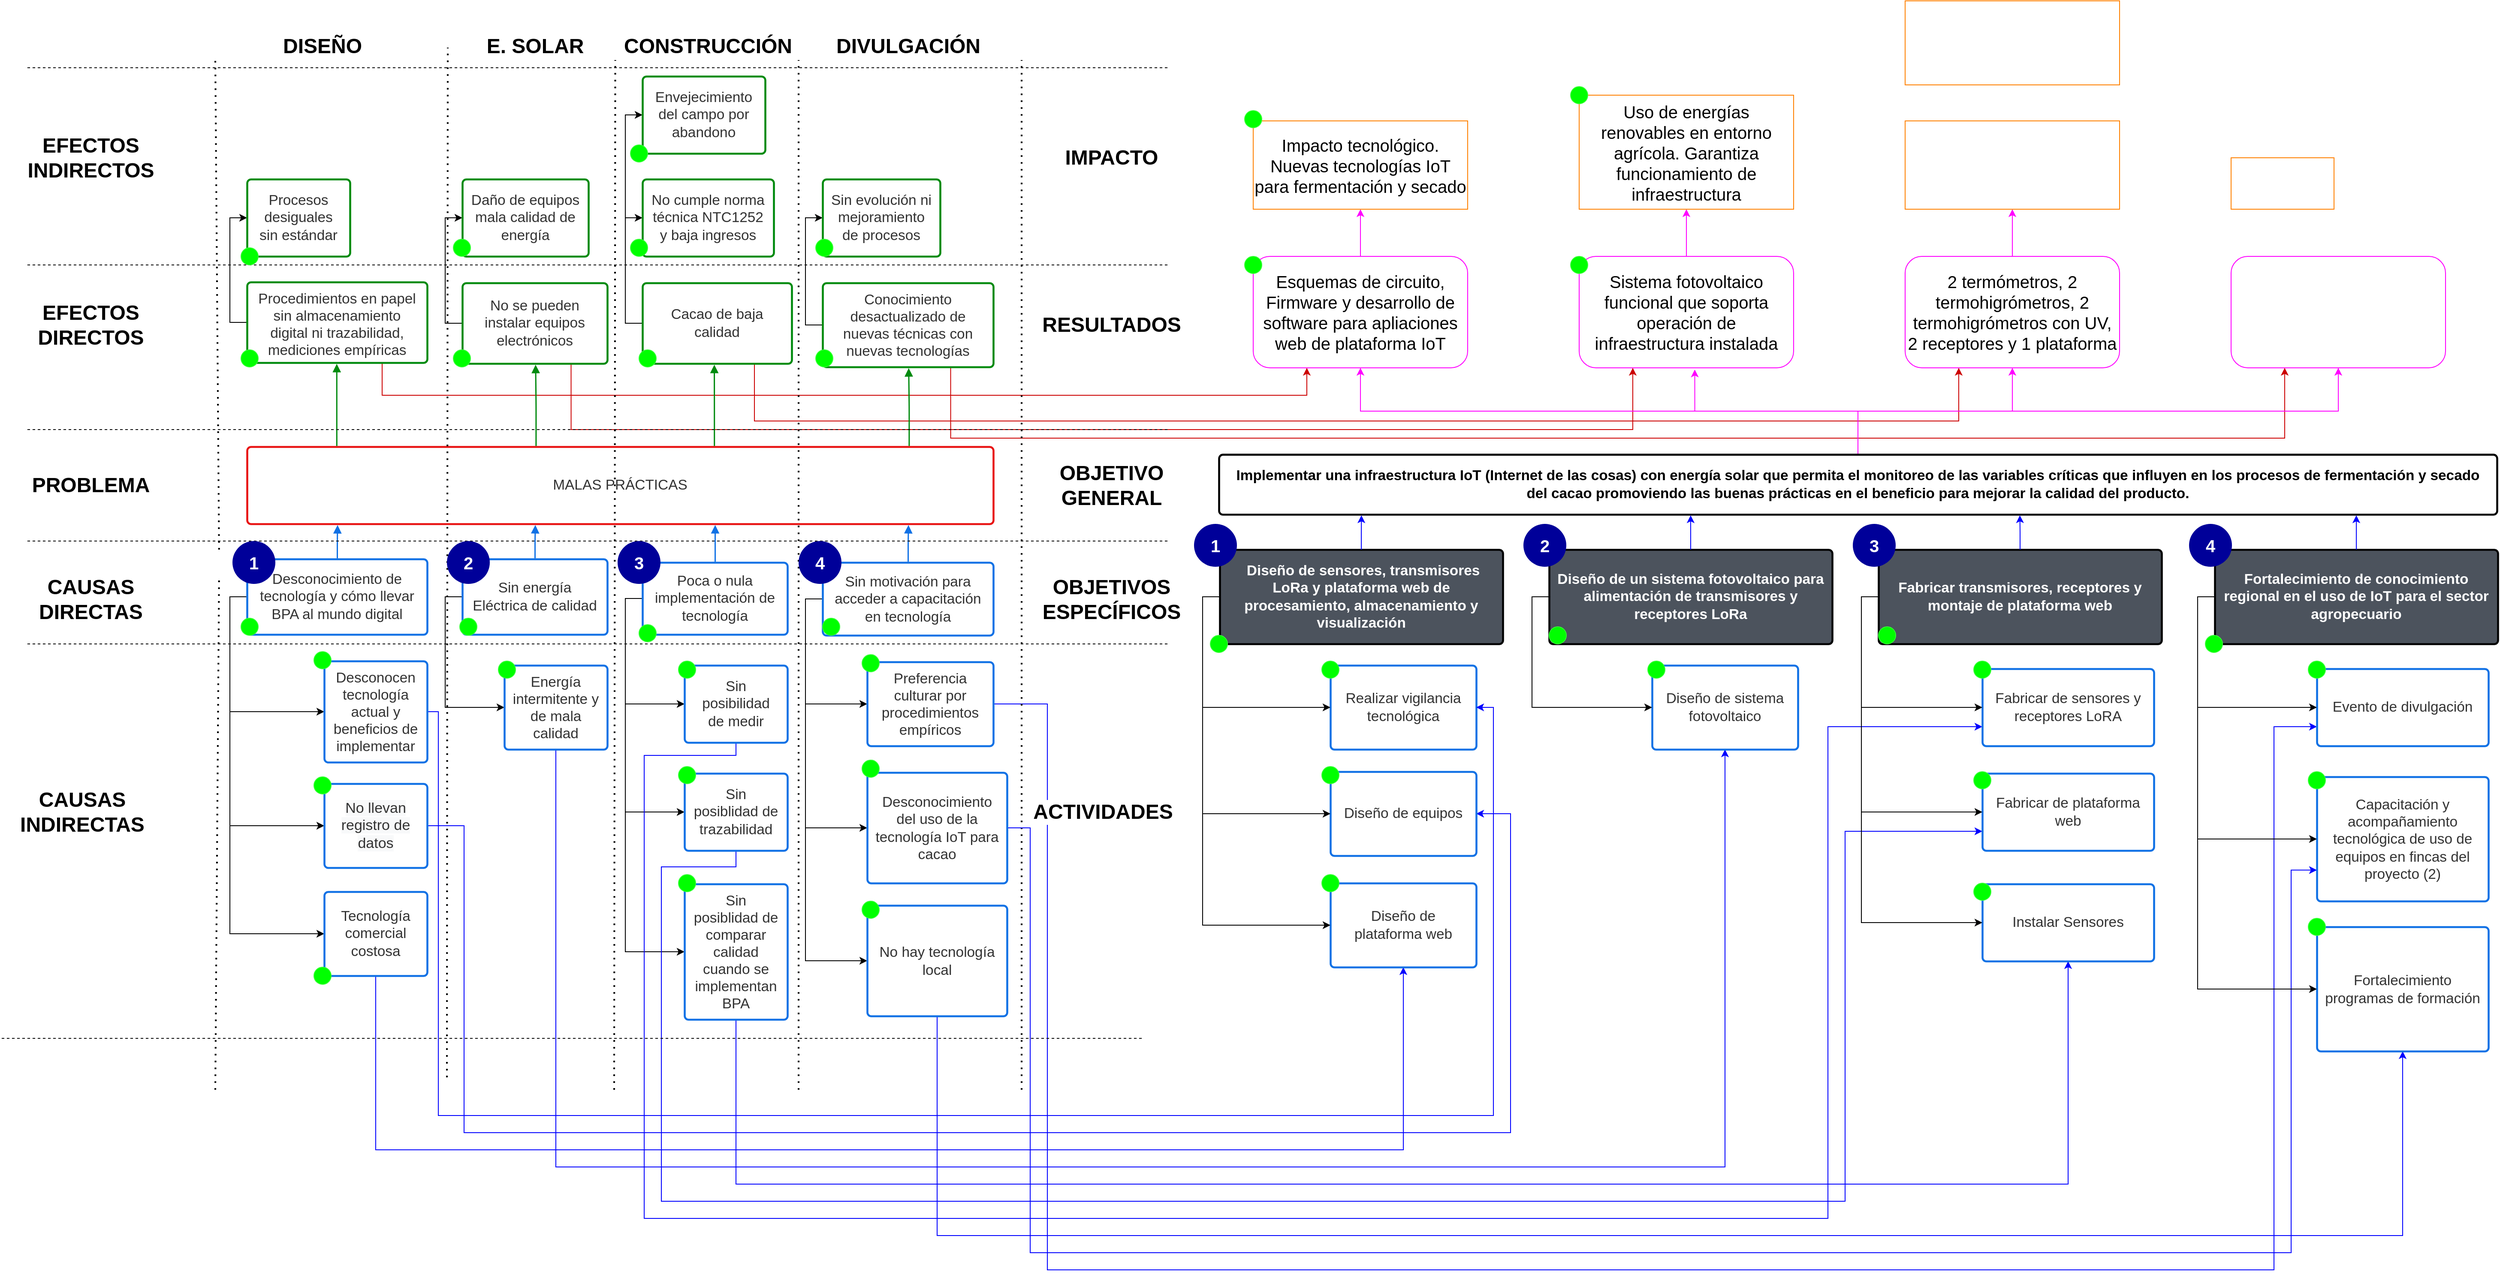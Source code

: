 <mxfile version="20.4.1" type="github" pages="2">
  <diagram id="nxbP9ufkAd6UfLEAyTEt" name="Arbol de problemas">
    <mxGraphModel dx="4382" dy="1905" grid="1" gridSize="10" guides="1" tooltips="1" connect="1" arrows="1" fold="1" page="1" pageScale="1" pageWidth="827" pageHeight="1169" math="0" shadow="0">
      <root>
        <mxCell id="0" />
        <mxCell id="1" parent="0" />
        <mxCell id="y1gLRwEpjePrzFJidSWK-38" style="edgeStyle=orthogonalEdgeStyle;rounded=0;orthogonalLoop=1;jettySize=auto;html=1;exitX=0;exitY=0.5;exitDx=0;exitDy=0;entryX=0;entryY=0.5;entryDx=0;entryDy=0;" parent="1" source="y1gLRwEpjePrzFJidSWK-4" target="y1gLRwEpjePrzFJidSWK-9" edge="1">
          <mxGeometry relative="1" as="geometry" />
        </mxCell>
        <mxCell id="y1PfEQ1NS_R_pBmvr7h7-12" style="edgeStyle=orthogonalEdgeStyle;rounded=0;orthogonalLoop=1;jettySize=auto;html=1;exitX=0;exitY=0.5;exitDx=0;exitDy=0;entryX=0;entryY=0.5;entryDx=0;entryDy=0;fontSize=20;fontColor=#FFFFFF;" parent="1" source="y1gLRwEpjePrzFJidSWK-4" target="y1PfEQ1NS_R_pBmvr7h7-11" edge="1">
          <mxGeometry relative="1" as="geometry" />
        </mxCell>
        <mxCell id="y1PfEQ1NS_R_pBmvr7h7-53" style="edgeStyle=orthogonalEdgeStyle;rounded=0;orthogonalLoop=1;jettySize=auto;html=1;exitX=0;exitY=0.5;exitDx=0;exitDy=0;entryX=0;entryY=0.5;entryDx=0;entryDy=0;fontSize=20;fontColor=#000000;" parent="1" source="y1gLRwEpjePrzFJidSWK-4" target="y1PfEQ1NS_R_pBmvr7h7-52" edge="1">
          <mxGeometry relative="1" as="geometry" />
        </mxCell>
        <UserObject label="Desconocimiento de tecnología y cómo llevar BPA al mundo digital" lucidchartObjectId="50w0yAb6vamF" id="y1gLRwEpjePrzFJidSWK-4">
          <mxCell style="html=1;overflow=block;blockSpacing=1;whiteSpace=wrap;fontSize=16.7;fontColor=#333333;align=center;spacing=9;strokeColor=#1071e5;strokeOpacity=100;rounded=1;absoluteArcSize=1;arcSize=9;strokeWidth=2.3;" parent="1" vertex="1">
            <mxGeometry x="-43" y="1221" width="210" height="88" as="geometry" />
          </mxCell>
        </UserObject>
        <UserObject label="MALAS PRÁCTICAS" lucidchartObjectId="nix0~V2PDqla" id="y1gLRwEpjePrzFJidSWK-5">
          <mxCell style="html=1;overflow=block;blockSpacing=1;whiteSpace=wrap;fontSize=16.7;fontColor=#333333;align=center;spacing=9;strokeColor=#e81313;strokeOpacity=100;rounded=1;absoluteArcSize=1;arcSize=9;strokeWidth=2.3;" parent="1" vertex="1">
            <mxGeometry x="-43" y="1090" width="870" height="90" as="geometry" />
          </mxCell>
        </UserObject>
        <mxCell id="y1gLRwEpjePrzFJidSWK-39" style="edgeStyle=orthogonalEdgeStyle;rounded=0;orthogonalLoop=1;jettySize=auto;html=1;exitX=0;exitY=0.5;exitDx=0;exitDy=0;entryX=0;entryY=0.5;entryDx=0;entryDy=0;" parent="1" source="y1gLRwEpjePrzFJidSWK-6" target="y1gLRwEpjePrzFJidSWK-11" edge="1">
          <mxGeometry relative="1" as="geometry" />
        </mxCell>
        <UserObject label="Sin energía Eléctrica de calidad" lucidchartObjectId="5vx0oRoR8o8n" id="y1gLRwEpjePrzFJidSWK-6">
          <mxCell style="html=1;overflow=block;blockSpacing=1;whiteSpace=wrap;fontSize=16.7;fontColor=#333333;align=center;spacing=9;strokeColor=#1071e5;strokeOpacity=100;rounded=1;absoluteArcSize=1;arcSize=9;strokeWidth=2.3;" parent="1" vertex="1">
            <mxGeometry x="208" y="1221" width="169" height="88" as="geometry" />
          </mxCell>
        </UserObject>
        <mxCell id="y1gLRwEpjePrzFJidSWK-41" style="edgeStyle=orthogonalEdgeStyle;rounded=0;orthogonalLoop=1;jettySize=auto;html=1;exitX=0;exitY=0.5;exitDx=0;exitDy=0;entryX=0;entryY=0.5;entryDx=0;entryDy=0;" parent="1" source="y1gLRwEpjePrzFJidSWK-7" target="y1gLRwEpjePrzFJidSWK-13" edge="1">
          <mxGeometry relative="1" as="geometry" />
        </mxCell>
        <mxCell id="y1gLRwEpjePrzFJidSWK-42" style="edgeStyle=orthogonalEdgeStyle;rounded=0;orthogonalLoop=1;jettySize=auto;html=1;exitX=0;exitY=0.5;exitDx=0;exitDy=0;entryX=0;entryY=0.5;entryDx=0;entryDy=0;" parent="1" source="y1gLRwEpjePrzFJidSWK-7" target="y1gLRwEpjePrzFJidSWK-10" edge="1">
          <mxGeometry relative="1" as="geometry" />
        </mxCell>
        <mxCell id="y1gLRwEpjePrzFJidSWK-43" style="edgeStyle=orthogonalEdgeStyle;rounded=0;orthogonalLoop=1;jettySize=auto;html=1;exitX=0;exitY=0.5;exitDx=0;exitDy=0;entryX=0;entryY=0.5;entryDx=0;entryDy=0;" parent="1" source="y1gLRwEpjePrzFJidSWK-7" target="y1gLRwEpjePrzFJidSWK-14" edge="1">
          <mxGeometry relative="1" as="geometry" />
        </mxCell>
        <UserObject label="Poca o nula implementación de tecnología" lucidchartObjectId="uwx0kRfbo4vk" id="y1gLRwEpjePrzFJidSWK-7">
          <mxCell style="html=1;overflow=block;blockSpacing=1;whiteSpace=wrap;fontSize=16.7;fontColor=#333333;align=center;spacing=9;strokeColor=#1071e5;strokeOpacity=100;rounded=1;absoluteArcSize=1;arcSize=9;strokeWidth=2.3;" parent="1" vertex="1">
            <mxGeometry x="418" y="1225" width="169" height="84" as="geometry" />
          </mxCell>
        </UserObject>
        <mxCell id="5jBU4jL0vWlWmlJcorjr-8" style="edgeStyle=orthogonalEdgeStyle;rounded=0;orthogonalLoop=1;jettySize=auto;html=1;exitX=0;exitY=0.5;exitDx=0;exitDy=0;entryX=0;entryY=0.5;entryDx=0;entryDy=0;" parent="1" source="y1gLRwEpjePrzFJidSWK-8" target="y1gLRwEpjePrzFJidSWK-21" edge="1">
          <mxGeometry relative="1" as="geometry" />
        </mxCell>
        <mxCell id="y1PfEQ1NS_R_pBmvr7h7-48" style="edgeStyle=orthogonalEdgeStyle;rounded=0;orthogonalLoop=1;jettySize=auto;html=1;exitX=0;exitY=0.5;exitDx=0;exitDy=0;entryX=0;entryY=0.5;entryDx=0;entryDy=0;fontSize=20;fontColor=#000000;" parent="1" source="y1gLRwEpjePrzFJidSWK-8" target="y1PfEQ1NS_R_pBmvr7h7-47" edge="1">
          <mxGeometry relative="1" as="geometry" />
        </mxCell>
        <mxCell id="y1PfEQ1NS_R_pBmvr7h7-64" style="edgeStyle=orthogonalEdgeStyle;rounded=0;orthogonalLoop=1;jettySize=auto;html=1;exitX=0;exitY=0.5;exitDx=0;exitDy=0;entryX=0;entryY=0.5;entryDx=0;entryDy=0;fontSize=20;fontColor=#000000;" parent="1" source="y1gLRwEpjePrzFJidSWK-8" target="y1PfEQ1NS_R_pBmvr7h7-63" edge="1">
          <mxGeometry relative="1" as="geometry" />
        </mxCell>
        <UserObject label="Sin motivación para acceder a capacitación en tecnología" lucidchartObjectId="0yx0bYM9q7a3" id="y1gLRwEpjePrzFJidSWK-8">
          <mxCell style="html=1;overflow=block;blockSpacing=1;whiteSpace=wrap;fontSize=16.7;fontColor=#333333;align=center;spacing=9;strokeColor=#1071e5;strokeOpacity=100;rounded=1;absoluteArcSize=1;arcSize=9;strokeWidth=2.3;" parent="1" vertex="1">
            <mxGeometry x="628" y="1225" width="199" height="85" as="geometry" />
          </mxCell>
        </UserObject>
        <mxCell id="Dnhiyiwgh37lcLuEltPn-53" style="edgeStyle=orthogonalEdgeStyle;rounded=0;orthogonalLoop=1;jettySize=auto;html=1;exitX=1;exitY=0.5;exitDx=0;exitDy=0;entryX=1;entryY=0.5;entryDx=0;entryDy=0;fontFamily=Helvetica;fontSize=12;fontColor=default;strokeColor=#0000FF;" edge="1" parent="1" source="y1gLRwEpjePrzFJidSWK-9" target="y1PfEQ1NS_R_pBmvr7h7-15">
          <mxGeometry relative="1" as="geometry">
            <Array as="points">
              <mxPoint x="210" y="1532" />
              <mxPoint x="210" y="1890" />
              <mxPoint x="1430" y="1890" />
              <mxPoint x="1430" y="1518" />
            </Array>
          </mxGeometry>
        </mxCell>
        <UserObject label="&lt;span style=&quot;color: rgb(51, 51, 51); font-family: Helvetica; font-size: 17px; font-style: normal; font-variant-ligatures: normal; font-variant-caps: normal; font-weight: 400; letter-spacing: normal; orphans: 2; text-align: center; text-indent: 0px; text-transform: none; widows: 2; word-spacing: 0px; -webkit-text-stroke-width: 0px; background-color: rgb(248, 249, 250); text-decoration-thickness: initial; text-decoration-style: initial; text-decoration-color: initial; float: none; display: inline !important;&quot;&gt;No llevan registro de datos&lt;/span&gt;&lt;br&gt;" lucidchartObjectId="GBx0LkfUUHu6" id="y1gLRwEpjePrzFJidSWK-9">
          <mxCell style="html=1;overflow=block;blockSpacing=1;whiteSpace=wrap;fontSize=16.7;fontColor=#333333;align=center;spacing=9;strokeColor=#1071e5;strokeOpacity=100;rounded=1;absoluteArcSize=1;arcSize=9;strokeWidth=2.3;" parent="1" vertex="1">
            <mxGeometry x="47" y="1483" width="120" height="98" as="geometry" />
          </mxCell>
        </UserObject>
        <mxCell id="Dnhiyiwgh37lcLuEltPn-57" style="edgeStyle=orthogonalEdgeStyle;rounded=0;orthogonalLoop=1;jettySize=auto;html=1;exitX=0.5;exitY=1;exitDx=0;exitDy=0;entryX=0;entryY=0.75;entryDx=0;entryDy=0;fontFamily=Helvetica;fontSize=12;fontColor=default;strokeColor=#0000FF;" edge="1" parent="1" source="y1gLRwEpjePrzFJidSWK-10" target="y1PfEQ1NS_R_pBmvr7h7-24">
          <mxGeometry relative="1" as="geometry">
            <Array as="points">
              <mxPoint x="527" y="1580" />
              <mxPoint x="440" y="1580" />
              <mxPoint x="440" y="1970" />
              <mxPoint x="1820" y="1970" />
              <mxPoint x="1820" y="1539" />
            </Array>
          </mxGeometry>
        </mxCell>
        <UserObject label="Sin posiblidad de trazabilidad" lucidchartObjectId="3Bx0pORC3kEz" id="y1gLRwEpjePrzFJidSWK-10">
          <mxCell style="html=1;overflow=block;blockSpacing=1;whiteSpace=wrap;fontSize=16.7;fontColor=#333333;align=center;spacing=9;strokeColor=#1071e5;strokeOpacity=100;rounded=1;absoluteArcSize=1;arcSize=9;strokeWidth=2.3;" parent="1" vertex="1">
            <mxGeometry x="467" y="1471" width="120" height="90" as="geometry" />
          </mxCell>
        </UserObject>
        <mxCell id="Dnhiyiwgh37lcLuEltPn-55" style="edgeStyle=orthogonalEdgeStyle;rounded=0;orthogonalLoop=1;jettySize=auto;html=1;exitX=0.5;exitY=1;exitDx=0;exitDy=0;entryX=0.5;entryY=1;entryDx=0;entryDy=0;fontFamily=Helvetica;fontSize=12;fontColor=default;strokeColor=#0000FF;" edge="1" parent="1" source="y1gLRwEpjePrzFJidSWK-11" target="y1PfEQ1NS_R_pBmvr7h7-20">
          <mxGeometry relative="1" as="geometry">
            <Array as="points">
              <mxPoint x="317" y="1930" />
              <mxPoint x="1680" y="1930" />
            </Array>
          </mxGeometry>
        </mxCell>
        <UserObject label="Energía intermitente y de mala calidad" lucidchartObjectId="NCx0BWLgL4xI" id="y1gLRwEpjePrzFJidSWK-11">
          <mxCell style="html=1;overflow=block;blockSpacing=1;whiteSpace=wrap;fontSize=16.7;fontColor=#333333;align=center;spacing=9;strokeColor=#1071e5;strokeOpacity=100;rounded=1;absoluteArcSize=1;arcSize=9;strokeWidth=2.3;" parent="1" vertex="1">
            <mxGeometry x="257" y="1345" width="120" height="98" as="geometry" />
          </mxCell>
        </UserObject>
        <mxCell id="Dnhiyiwgh37lcLuEltPn-58" style="edgeStyle=orthogonalEdgeStyle;rounded=0;orthogonalLoop=1;jettySize=auto;html=1;exitX=0.5;exitY=1;exitDx=0;exitDy=0;entryX=0;entryY=0.75;entryDx=0;entryDy=0;fontFamily=Helvetica;fontSize=12;fontColor=default;strokeColor=#0000FF;" edge="1" parent="1" source="y1gLRwEpjePrzFJidSWK-13" target="y1PfEQ1NS_R_pBmvr7h7-23">
          <mxGeometry relative="1" as="geometry">
            <Array as="points">
              <mxPoint x="527" y="1450" />
              <mxPoint x="420" y="1450" />
              <mxPoint x="420" y="1990" />
              <mxPoint x="1800" y="1990" />
              <mxPoint x="1800" y="1417" />
            </Array>
          </mxGeometry>
        </mxCell>
        <UserObject label="Sin posibilidad de medir" lucidchartObjectId="gDx0V2t9FzL9" id="y1gLRwEpjePrzFJidSWK-13">
          <mxCell style="html=1;overflow=block;blockSpacing=1;whiteSpace=wrap;fontSize=16.7;fontColor=#333333;align=center;spacing=9;strokeColor=#1071e5;strokeOpacity=100;rounded=1;absoluteArcSize=1;arcSize=9;strokeWidth=2.3;" parent="1" vertex="1">
            <mxGeometry x="467" y="1345" width="120" height="90" as="geometry" />
          </mxCell>
        </UserObject>
        <mxCell id="Dnhiyiwgh37lcLuEltPn-56" style="edgeStyle=orthogonalEdgeStyle;rounded=0;orthogonalLoop=1;jettySize=auto;html=1;exitX=0.5;exitY=1;exitDx=0;exitDy=0;entryX=0.5;entryY=1;entryDx=0;entryDy=0;fontFamily=Helvetica;fontSize=12;fontColor=default;strokeColor=#0000FF;" edge="1" parent="1" source="y1gLRwEpjePrzFJidSWK-14" target="y1PfEQ1NS_R_pBmvr7h7-43">
          <mxGeometry relative="1" as="geometry">
            <Array as="points">
              <mxPoint x="527" y="1950" />
              <mxPoint x="2080" y="1950" />
            </Array>
          </mxGeometry>
        </mxCell>
        <UserObject label="Sin posiblidad de comparar calidad cuando se implementan BPA" lucidchartObjectId="NDx0eiq1Wggg" id="y1gLRwEpjePrzFJidSWK-14">
          <mxCell style="html=1;overflow=block;blockSpacing=1;whiteSpace=wrap;fontSize=16.7;fontColor=#333333;align=center;spacing=9;strokeColor=#1071e5;strokeOpacity=100;rounded=1;absoluteArcSize=1;arcSize=9;strokeWidth=2.3;" parent="1" vertex="1">
            <mxGeometry x="467" y="1600" width="120" height="158" as="geometry" />
          </mxCell>
        </UserObject>
        <mxCell id="Dnhiyiwgh37lcLuEltPn-61" style="edgeStyle=orthogonalEdgeStyle;rounded=0;orthogonalLoop=1;jettySize=auto;html=1;exitX=1;exitY=0.5;exitDx=0;exitDy=0;entryX=0;entryY=0.75;entryDx=0;entryDy=0;fontFamily=Helvetica;fontSize=12;fontColor=default;strokeColor=#0000FF;" edge="1" parent="1" source="y1gLRwEpjePrzFJidSWK-21" target="y1PfEQ1NS_R_pBmvr7h7-29">
          <mxGeometry relative="1" as="geometry">
            <Array as="points">
              <mxPoint x="890" y="1390" />
              <mxPoint x="890" y="2050" />
              <mxPoint x="2320" y="2050" />
              <mxPoint x="2320" y="1417" />
            </Array>
          </mxGeometry>
        </mxCell>
        <UserObject label="Preferencia culturar por procedimientos empíricos" lucidchartObjectId="iGx0gmcVgOEP" id="y1gLRwEpjePrzFJidSWK-21">
          <mxCell style="html=1;overflow=block;blockSpacing=1;whiteSpace=wrap;fontSize=16.7;fontColor=#333333;align=center;spacing=9;strokeColor=#1071e5;strokeOpacity=100;rounded=1;absoluteArcSize=1;arcSize=9;strokeWidth=2.3;" parent="1" vertex="1">
            <mxGeometry x="680" y="1341" width="147" height="98" as="geometry" />
          </mxCell>
        </UserObject>
        <UserObject label="" lucidchartObjectId="vHx0NTHHManW" id="y1gLRwEpjePrzFJidSWK-23">
          <mxCell style="html=1;jettySize=18;whiteSpace=wrap;fontSize=13;strokeColor=#1071e5;strokeOpacity=100;strokeWidth=1.5;rounded=1;arcSize=12;edgeStyle=orthogonalEdgeStyle;startArrow=none;endArrow=block;endFill=1;exitX=0.5;exitY=-0.012;exitPerimeter=0;entryX=0.121;entryY=1.012;entryPerimeter=0;" parent="1" source="y1gLRwEpjePrzFJidSWK-4" target="y1gLRwEpjePrzFJidSWK-5" edge="1">
            <mxGeometry width="100" height="100" relative="1" as="geometry">
              <Array as="points" />
            </mxGeometry>
          </mxCell>
        </UserObject>
        <UserObject label="" lucidchartObjectId="xHx0nz4e0jUj" id="y1gLRwEpjePrzFJidSWK-24">
          <mxCell style="html=1;jettySize=18;whiteSpace=wrap;fontSize=13;strokeColor=#1071e5;strokeOpacity=100;strokeWidth=1.5;rounded=1;arcSize=12;edgeStyle=orthogonalEdgeStyle;startArrow=none;endArrow=block;endFill=1;exitX=0.5;exitY=-0.012;exitPerimeter=0;entryX=0.386;entryY=1.012;entryPerimeter=0;" parent="1" source="y1gLRwEpjePrzFJidSWK-6" target="y1gLRwEpjePrzFJidSWK-5" edge="1">
            <mxGeometry width="100" height="100" relative="1" as="geometry">
              <Array as="points" />
            </mxGeometry>
          </mxCell>
        </UserObject>
        <UserObject label="" lucidchartObjectId="zHx0vyu-2az-" id="y1gLRwEpjePrzFJidSWK-25">
          <mxCell style="html=1;jettySize=18;whiteSpace=wrap;fontSize=13;strokeColor=#1071e5;strokeOpacity=100;strokeWidth=1.5;rounded=1;arcSize=12;edgeStyle=orthogonalEdgeStyle;startArrow=none;endArrow=block;endFill=1;exitX=0.5;exitY=-0.013;exitPerimeter=0;entryX=0.627;entryY=1.012;entryPerimeter=0;" parent="1" source="y1gLRwEpjePrzFJidSWK-7" target="y1gLRwEpjePrzFJidSWK-5" edge="1">
            <mxGeometry width="100" height="100" relative="1" as="geometry">
              <Array as="points" />
            </mxGeometry>
          </mxCell>
        </UserObject>
        <UserObject label="" lucidchartObjectId="BHx0bPGhEJXR" id="y1gLRwEpjePrzFJidSWK-26">
          <mxCell style="html=1;jettySize=18;whiteSpace=wrap;fontSize=13;strokeColor=#1071e5;strokeOpacity=100;strokeWidth=1.5;rounded=1;arcSize=12;edgeStyle=orthogonalEdgeStyle;startArrow=none;endArrow=block;endFill=1;exitX=0.5;exitY=-0.013;exitPerimeter=0;entryX=0.886;entryY=1.012;entryPerimeter=0;" parent="1" source="y1gLRwEpjePrzFJidSWK-8" target="y1gLRwEpjePrzFJidSWK-5" edge="1">
            <mxGeometry width="100" height="100" relative="1" as="geometry">
              <Array as="points" />
            </mxGeometry>
          </mxCell>
        </UserObject>
        <mxCell id="5jBU4jL0vWlWmlJcorjr-9" style="edgeStyle=orthogonalEdgeStyle;rounded=0;orthogonalLoop=1;jettySize=auto;html=1;exitX=0;exitY=0.5;exitDx=0;exitDy=0;entryX=0;entryY=0.5;entryDx=0;entryDy=0;" parent="1" source="y1gLRwEpjePrzFJidSWK-27" target="y1gLRwEpjePrzFJidSWK-35" edge="1">
          <mxGeometry relative="1" as="geometry" />
        </mxCell>
        <mxCell id="Dnhiyiwgh37lcLuEltPn-89" style="edgeStyle=orthogonalEdgeStyle;rounded=0;orthogonalLoop=1;jettySize=auto;html=1;exitX=0.75;exitY=1;exitDx=0;exitDy=0;entryX=0.25;entryY=1;entryDx=0;entryDy=0;strokeColor=#CC0000;fontFamily=Helvetica;fontSize=12;fontColor=default;" edge="1" parent="1" source="y1gLRwEpjePrzFJidSWK-27" target="y1PfEQ1NS_R_pBmvr7h7-54">
          <mxGeometry relative="1" as="geometry">
            <Array as="points">
              <mxPoint x="115" y="1030" />
              <mxPoint x="1193" y="1030" />
            </Array>
          </mxGeometry>
        </mxCell>
        <UserObject label="Procedimientos en papel sin almacenamiento digital ni trazabilidad, mediciones empíricas" lucidchartObjectId="PHx09gBbS~Wa" id="y1gLRwEpjePrzFJidSWK-27">
          <mxCell style="html=1;overflow=block;blockSpacing=1;whiteSpace=wrap;fontSize=16.7;fontColor=#333333;align=center;spacing=9;strokeColor=#008a0e;strokeOpacity=100;rounded=1;absoluteArcSize=1;arcSize=9;strokeWidth=2.3;" parent="1" vertex="1">
            <mxGeometry x="-43" y="898" width="210" height="94" as="geometry" />
          </mxCell>
        </UserObject>
        <mxCell id="5jBU4jL0vWlWmlJcorjr-10" style="edgeStyle=orthogonalEdgeStyle;rounded=0;orthogonalLoop=1;jettySize=auto;html=1;exitX=0;exitY=0.5;exitDx=0;exitDy=0;entryX=0;entryY=0.5;entryDx=0;entryDy=0;" parent="1" source="y1gLRwEpjePrzFJidSWK-28" target="y1gLRwEpjePrzFJidSWK-36" edge="1">
          <mxGeometry relative="1" as="geometry" />
        </mxCell>
        <mxCell id="Dnhiyiwgh37lcLuEltPn-90" style="edgeStyle=orthogonalEdgeStyle;rounded=0;orthogonalLoop=1;jettySize=auto;html=1;exitX=0.75;exitY=1;exitDx=0;exitDy=0;entryX=0.25;entryY=1;entryDx=0;entryDy=0;strokeColor=#CC0000;fontFamily=Helvetica;fontSize=12;fontColor=default;" edge="1" parent="1" source="y1gLRwEpjePrzFJidSWK-28" target="y1PfEQ1NS_R_pBmvr7h7-55">
          <mxGeometry relative="1" as="geometry">
            <Array as="points">
              <mxPoint x="335" y="1070" />
              <mxPoint x="1573" y="1070" />
            </Array>
          </mxGeometry>
        </mxCell>
        <UserObject label="No se pueden instalar equipos electrónicos" lucidchartObjectId="8Hx0z74Eu40t" id="y1gLRwEpjePrzFJidSWK-28">
          <mxCell style="html=1;overflow=block;blockSpacing=1;whiteSpace=wrap;fontSize=16.7;fontColor=#333333;align=center;spacing=9;strokeColor=#008a0e;strokeOpacity=100;rounded=1;absoluteArcSize=1;arcSize=9;strokeWidth=2.3;" parent="1" vertex="1">
            <mxGeometry x="208" y="899" width="169" height="94" as="geometry" />
          </mxCell>
        </UserObject>
        <mxCell id="5jBU4jL0vWlWmlJcorjr-11" style="edgeStyle=orthogonalEdgeStyle;rounded=0;orthogonalLoop=1;jettySize=auto;html=1;exitX=0;exitY=0.5;exitDx=0;exitDy=0;entryX=0;entryY=0.5;entryDx=0;entryDy=0;" parent="1" source="y1gLRwEpjePrzFJidSWK-29" target="y1gLRwEpjePrzFJidSWK-37" edge="1">
          <mxGeometry relative="1" as="geometry" />
        </mxCell>
        <mxCell id="5jBU4jL0vWlWmlJcorjr-12" style="edgeStyle=orthogonalEdgeStyle;rounded=0;orthogonalLoop=1;jettySize=auto;html=1;exitX=0;exitY=0.5;exitDx=0;exitDy=0;entryX=0;entryY=0.5;entryDx=0;entryDy=0;" parent="1" source="y1gLRwEpjePrzFJidSWK-29" target="5jBU4jL0vWlWmlJcorjr-3" edge="1">
          <mxGeometry relative="1" as="geometry" />
        </mxCell>
        <mxCell id="Dnhiyiwgh37lcLuEltPn-91" style="edgeStyle=orthogonalEdgeStyle;rounded=0;orthogonalLoop=1;jettySize=auto;html=1;exitX=0.75;exitY=1;exitDx=0;exitDy=0;entryX=0.25;entryY=1;entryDx=0;entryDy=0;strokeColor=#CC0000;fontFamily=Helvetica;fontSize=12;fontColor=default;" edge="1" parent="1" source="y1gLRwEpjePrzFJidSWK-29" target="y1PfEQ1NS_R_pBmvr7h7-56">
          <mxGeometry relative="1" as="geometry">
            <Array as="points">
              <mxPoint x="548" y="1060" />
              <mxPoint x="1953" y="1060" />
            </Array>
          </mxGeometry>
        </mxCell>
        <UserObject label="Cacao de baja calidad" lucidchartObjectId=".Hx0B2oDnWfM" id="y1gLRwEpjePrzFJidSWK-29">
          <mxCell style="html=1;overflow=block;blockSpacing=1;whiteSpace=wrap;fontSize=16.7;fontColor=#333333;align=center;spacing=9;strokeColor=#008a0e;strokeOpacity=100;rounded=1;absoluteArcSize=1;arcSize=9;strokeWidth=2.3;" parent="1" vertex="1">
            <mxGeometry x="418" y="899" width="174" height="94" as="geometry" />
          </mxCell>
        </UserObject>
        <mxCell id="5jBU4jL0vWlWmlJcorjr-13" style="edgeStyle=orthogonalEdgeStyle;rounded=0;orthogonalLoop=1;jettySize=auto;html=1;exitX=0;exitY=0.5;exitDx=0;exitDy=0;entryX=0;entryY=0.5;entryDx=0;entryDy=0;" parent="1" source="y1gLRwEpjePrzFJidSWK-30" target="5jBU4jL0vWlWmlJcorjr-1" edge="1">
          <mxGeometry relative="1" as="geometry" />
        </mxCell>
        <mxCell id="Dnhiyiwgh37lcLuEltPn-92" style="edgeStyle=orthogonalEdgeStyle;rounded=0;orthogonalLoop=1;jettySize=auto;html=1;exitX=0.75;exitY=1;exitDx=0;exitDy=0;entryX=0.25;entryY=1;entryDx=0;entryDy=0;strokeColor=#CC0000;fontFamily=Helvetica;fontSize=12;fontColor=default;" edge="1" parent="1" source="y1gLRwEpjePrzFJidSWK-30" target="y1PfEQ1NS_R_pBmvr7h7-57">
          <mxGeometry relative="1" as="geometry">
            <Array as="points">
              <mxPoint x="777" y="1080" />
              <mxPoint x="2333" y="1080" />
            </Array>
          </mxGeometry>
        </mxCell>
        <UserObject label="Conocimiento desactualizado de nuevas técnicas con nuevas tecnologías" lucidchartObjectId="zIx0m9s~_KKR" id="y1gLRwEpjePrzFJidSWK-30">
          <mxCell style="html=1;overflow=block;blockSpacing=1;whiteSpace=wrap;fontSize=16.7;fontColor=#333333;align=center;spacing=9;strokeColor=#008a0e;strokeOpacity=100;rounded=1;absoluteArcSize=1;arcSize=9;strokeWidth=2.3;" parent="1" vertex="1">
            <mxGeometry x="628" y="899" width="199" height="98" as="geometry" />
          </mxCell>
        </UserObject>
        <UserObject label="" lucidchartObjectId="LIx0cviYYW0X" id="y1gLRwEpjePrzFJidSWK-31">
          <mxCell style="html=1;jettySize=18;whiteSpace=wrap;fontSize=13;strokeColor=#008a0e;strokeOpacity=100;strokeWidth=1.5;rounded=1;arcSize=12;edgeStyle=orthogonalEdgeStyle;startArrow=none;endArrow=block;endFill=1;exitX=0.12;exitY=-0.012;exitPerimeter=0;entryX=0.497;entryY=1.012;entryPerimeter=0;" parent="1" source="y1gLRwEpjePrzFJidSWK-5" target="y1gLRwEpjePrzFJidSWK-27" edge="1">
            <mxGeometry width="100" height="100" relative="1" as="geometry">
              <Array as="points" />
            </mxGeometry>
          </mxCell>
        </UserObject>
        <UserObject label="" lucidchartObjectId="WIx0hoiDE~Fc" id="y1gLRwEpjePrzFJidSWK-32">
          <mxCell style="html=1;jettySize=18;whiteSpace=wrap;fontSize=13;strokeColor=#008a0e;strokeOpacity=100;strokeWidth=1.5;rounded=1;arcSize=12;edgeStyle=orthogonalEdgeStyle;startArrow=none;endArrow=block;endFill=1;exitX=0.387;exitY=-0.012;exitPerimeter=0;entryX=0.504;entryY=1.012;entryPerimeter=0;" parent="1" source="y1gLRwEpjePrzFJidSWK-5" target="y1gLRwEpjePrzFJidSWK-28" edge="1">
            <mxGeometry width="100" height="100" relative="1" as="geometry">
              <Array as="points" />
            </mxGeometry>
          </mxCell>
        </UserObject>
        <UserObject label="" lucidchartObjectId="0Ix01q2j21pl" id="y1gLRwEpjePrzFJidSWK-33">
          <mxCell style="html=1;jettySize=18;whiteSpace=wrap;fontSize=13;strokeColor=#008a0e;strokeOpacity=100;strokeWidth=1.5;rounded=1;arcSize=12;edgeStyle=orthogonalEdgeStyle;startArrow=none;endArrow=block;endFill=1;exitX=0.626;exitY=-0.012;exitPerimeter=0;entryX=0.48;entryY=1.012;entryPerimeter=0;" parent="1" source="y1gLRwEpjePrzFJidSWK-5" target="y1gLRwEpjePrzFJidSWK-29" edge="1">
            <mxGeometry width="100" height="100" relative="1" as="geometry">
              <Array as="points" />
            </mxGeometry>
          </mxCell>
        </UserObject>
        <UserObject label="" lucidchartObjectId="7Ix0qphxRs9T" id="y1gLRwEpjePrzFJidSWK-34">
          <mxCell style="html=1;jettySize=18;whiteSpace=wrap;fontSize=13;strokeColor=#008a0e;strokeOpacity=100;strokeWidth=1.5;rounded=1;arcSize=12;edgeStyle=orthogonalEdgeStyle;startArrow=none;endArrow=block;endFill=1;exitX=0.887;exitY=-0.012;exitPerimeter=0;entryX=0.503;entryY=1.011;entryPerimeter=0;" parent="1" source="y1gLRwEpjePrzFJidSWK-5" target="y1gLRwEpjePrzFJidSWK-30" edge="1">
            <mxGeometry width="100" height="100" relative="1" as="geometry">
              <Array as="points" />
            </mxGeometry>
          </mxCell>
        </UserObject>
        <UserObject label="Procesos desiguales sin estándar" lucidchartObjectId="TUx0KD6sIN2B" id="y1gLRwEpjePrzFJidSWK-35">
          <mxCell style="html=1;overflow=block;blockSpacing=1;whiteSpace=wrap;fontSize=16.7;fontColor=#333333;align=center;spacing=9;strokeColor=#008a0e;strokeOpacity=100;rounded=1;absoluteArcSize=1;arcSize=9;strokeWidth=2.3;" parent="1" vertex="1">
            <mxGeometry x="-43" y="778" width="120" height="90" as="geometry" />
          </mxCell>
        </UserObject>
        <UserObject label="Daño de equipos mala calidad de energía" lucidchartObjectId="XUx0ePm0GKDe" id="y1gLRwEpjePrzFJidSWK-36">
          <mxCell style="html=1;overflow=block;blockSpacing=1;whiteSpace=wrap;fontSize=16.7;fontColor=#333333;align=center;spacing=9;strokeColor=#008a0e;strokeOpacity=100;rounded=1;absoluteArcSize=1;arcSize=9;strokeWidth=2.3;" parent="1" vertex="1">
            <mxGeometry x="208" y="778" width="147" height="90" as="geometry" />
          </mxCell>
        </UserObject>
        <UserObject label="No cumple norma técnica NTC1252 y baja ingresos" lucidchartObjectId="1Ux0ggHsKn-0" id="y1gLRwEpjePrzFJidSWK-37">
          <mxCell style="html=1;overflow=block;blockSpacing=1;whiteSpace=wrap;fontSize=16.7;fontColor=#333333;align=center;spacing=9;strokeColor=#008a0e;strokeOpacity=100;rounded=1;absoluteArcSize=1;arcSize=9;strokeWidth=2.3;" parent="1" vertex="1">
            <mxGeometry x="418" y="778" width="153" height="90" as="geometry" />
          </mxCell>
        </UserObject>
        <UserObject label="Sin evolución ni mejoramiento de procesos" lucidchartObjectId="1Ux0ggHsKn-0" id="5jBU4jL0vWlWmlJcorjr-1">
          <mxCell style="html=1;overflow=block;blockSpacing=1;whiteSpace=wrap;fontSize=16.7;fontColor=#333333;align=center;spacing=9;strokeColor=#008a0e;strokeOpacity=100;rounded=1;absoluteArcSize=1;arcSize=9;strokeWidth=2.3;" parent="1" vertex="1">
            <mxGeometry x="628" y="778" width="137" height="90" as="geometry" />
          </mxCell>
        </UserObject>
        <UserObject label="Envejecimiento del campo por abandono" lucidchartObjectId="1Ux0ggHsKn-0" id="5jBU4jL0vWlWmlJcorjr-3">
          <mxCell style="html=1;overflow=block;blockSpacing=1;whiteSpace=wrap;fontSize=16.7;fontColor=#333333;align=center;spacing=9;strokeColor=#008a0e;strokeOpacity=100;rounded=1;absoluteArcSize=1;arcSize=9;strokeWidth=2.3;" parent="1" vertex="1">
            <mxGeometry x="418" y="658" width="143" height="90" as="geometry" />
          </mxCell>
        </UserObject>
        <mxCell id="5jBU4jL0vWlWmlJcorjr-15" value="" style="endArrow=none;dashed=1;html=1;dashPattern=1 3;strokeWidth=2;rounded=0;" parent="1" edge="1">
          <mxGeometry width="50" height="50" relative="1" as="geometry">
            <mxPoint x="190" y="1825.5" as="sourcePoint" />
            <mxPoint x="191" y="624.5" as="targetPoint" />
          </mxGeometry>
        </mxCell>
        <mxCell id="5jBU4jL0vWlWmlJcorjr-16" value="" style="endArrow=none;dashed=1;html=1;dashPattern=1 3;strokeWidth=2;rounded=0;" parent="1" edge="1">
          <mxGeometry width="50" height="50" relative="1" as="geometry">
            <mxPoint x="385" y="1840" as="sourcePoint" />
            <mxPoint x="386.29" y="639" as="targetPoint" />
          </mxGeometry>
        </mxCell>
        <mxCell id="5jBU4jL0vWlWmlJcorjr-17" value="" style="endArrow=none;dashed=1;html=1;dashPattern=1 3;strokeWidth=2;rounded=0;" parent="1" edge="1">
          <mxGeometry width="50" height="50" relative="1" as="geometry">
            <mxPoint x="600" y="1840" as="sourcePoint" />
            <mxPoint x="600" y="639" as="targetPoint" />
          </mxGeometry>
        </mxCell>
        <mxCell id="5jBU4jL0vWlWmlJcorjr-18" value="" style="endArrow=none;dashed=1;html=1;dashPattern=1 3;strokeWidth=2;rounded=0;" parent="1" edge="1">
          <mxGeometry width="50" height="50" relative="1" as="geometry">
            <mxPoint x="860" y="1840" as="sourcePoint" />
            <mxPoint x="860" y="639" as="targetPoint" />
          </mxGeometry>
        </mxCell>
        <mxCell id="5jBU4jL0vWlWmlJcorjr-19" value="" style="endArrow=none;dashed=1;html=1;dashPattern=1 3;strokeWidth=2;rounded=0;startArrow=none;" parent="1" edge="1">
          <mxGeometry width="50" height="50" relative="1" as="geometry">
            <mxPoint x="-75.619" y="1210" as="sourcePoint" />
            <mxPoint x="-80" y="639" as="targetPoint" />
          </mxGeometry>
        </mxCell>
        <mxCell id="5jBU4jL0vWlWmlJcorjr-20" value="&lt;font style=&quot;font-size: 24px;&quot;&gt;&lt;b&gt;OBJETIVOS ESPECÍFICOS&lt;/b&gt;&lt;/font&gt;" style="text;html=1;strokeColor=none;fillColor=none;align=center;verticalAlign=middle;whiteSpace=wrap;rounded=0;labelBackgroundColor=#ffffff;" parent="1" vertex="1">
          <mxGeometry x="880" y="1237.5" width="170" height="60" as="geometry" />
        </mxCell>
        <mxCell id="5jBU4jL0vWlWmlJcorjr-21" value="&lt;span style=&quot;font-size: 24px;&quot;&gt;&lt;b&gt;E. SOLAR&lt;/b&gt;&lt;/span&gt;" style="text;html=1;strokeColor=none;fillColor=none;align=center;verticalAlign=middle;whiteSpace=wrap;rounded=0;labelBackgroundColor=#ffffff;" parent="1" vertex="1">
          <mxGeometry x="217.5" y="608" width="150" height="30" as="geometry" />
        </mxCell>
        <mxCell id="5jBU4jL0vWlWmlJcorjr-22" value="&lt;span style=&quot;font-size: 24px;&quot;&gt;&lt;b&gt;CONSTRUCCIÓN&lt;/b&gt;&lt;/span&gt;" style="text;html=1;strokeColor=none;fillColor=none;align=center;verticalAlign=middle;whiteSpace=wrap;rounded=0;labelBackgroundColor=#ffffff;" parent="1" vertex="1">
          <mxGeometry x="380" y="608" width="229" height="30" as="geometry" />
        </mxCell>
        <mxCell id="5jBU4jL0vWlWmlJcorjr-23" value="&lt;font style=&quot;font-size: 24px;&quot;&gt;&lt;b&gt;DIVULGACIÓN&lt;/b&gt;&lt;/font&gt;" style="text;html=1;strokeColor=none;fillColor=none;align=center;verticalAlign=middle;whiteSpace=wrap;rounded=0;labelBackgroundColor=#ffffff;" parent="1" vertex="1">
          <mxGeometry x="633.75" y="608" width="187.5" height="30" as="geometry" />
        </mxCell>
        <mxCell id="ZrvnaW-O_str4oIsPL8D-1" value="" style="endArrow=none;dashed=1;html=1;rounded=0;fontSize=18;" parent="1" edge="1">
          <mxGeometry width="50" height="50" relative="1" as="geometry">
            <mxPoint x="1030" y="1320" as="sourcePoint" />
            <mxPoint x="-300" y="1320" as="targetPoint" />
          </mxGeometry>
        </mxCell>
        <mxCell id="ZrvnaW-O_str4oIsPL8D-2" value="" style="endArrow=none;dashed=1;html=1;rounded=0;fontSize=18;" parent="1" edge="1">
          <mxGeometry width="50" height="50" relative="1" as="geometry">
            <mxPoint x="1000" y="1780" as="sourcePoint" />
            <mxPoint x="-330" y="1780" as="targetPoint" />
          </mxGeometry>
        </mxCell>
        <mxCell id="ZrvnaW-O_str4oIsPL8D-3" value="" style="endArrow=none;dashed=1;html=1;rounded=0;fontSize=18;" parent="1" edge="1">
          <mxGeometry width="50" height="50" relative="1" as="geometry">
            <mxPoint x="1030" y="1200" as="sourcePoint" />
            <mxPoint x="-300" y="1200" as="targetPoint" />
          </mxGeometry>
        </mxCell>
        <mxCell id="ZrvnaW-O_str4oIsPL8D-4" value="" style="endArrow=none;dashed=1;html=1;rounded=0;fontSize=18;" parent="1" edge="1">
          <mxGeometry width="50" height="50" relative="1" as="geometry">
            <mxPoint x="1030" y="1070" as="sourcePoint" />
            <mxPoint x="-300" y="1070" as="targetPoint" />
          </mxGeometry>
        </mxCell>
        <mxCell id="ZrvnaW-O_str4oIsPL8D-5" value="" style="endArrow=none;dashed=1;html=1;rounded=0;fontSize=18;" parent="1" edge="1">
          <mxGeometry width="50" height="50" relative="1" as="geometry">
            <mxPoint x="1030" y="878" as="sourcePoint" />
            <mxPoint x="-300" y="878" as="targetPoint" />
          </mxGeometry>
        </mxCell>
        <mxCell id="ZrvnaW-O_str4oIsPL8D-6" value="" style="endArrow=none;dashed=1;html=1;rounded=0;fontSize=18;" parent="1" edge="1">
          <mxGeometry width="50" height="50" relative="1" as="geometry">
            <mxPoint x="1030" y="648" as="sourcePoint" />
            <mxPoint x="-300" y="648" as="targetPoint" />
          </mxGeometry>
        </mxCell>
        <mxCell id="ZrvnaW-O_str4oIsPL8D-8" value="&lt;font style=&quot;font-size: 24px;&quot;&gt;&lt;b&gt;OBJETIVO GENERAL&lt;/b&gt;&lt;/font&gt;" style="text;html=1;strokeColor=none;fillColor=none;align=center;verticalAlign=middle;whiteSpace=wrap;rounded=0;labelBackgroundColor=#ffffff;" parent="1" vertex="1">
          <mxGeometry x="885" y="1100" width="160" height="70" as="geometry" />
        </mxCell>
        <mxCell id="ZrvnaW-O_str4oIsPL8D-10" value="&lt;font style=&quot;font-size: 24px;&quot;&gt;&lt;b&gt;ACTIVIDADES&lt;/b&gt;&lt;/font&gt;" style="text;html=1;strokeColor=none;fillColor=none;align=center;verticalAlign=middle;whiteSpace=wrap;rounded=0;labelBackgroundColor=#ffffff;" parent="1" vertex="1">
          <mxGeometry x="860" y="1501" width="190" height="30" as="geometry" />
        </mxCell>
        <mxCell id="ZrvnaW-O_str4oIsPL8D-11" value="&lt;span style=&quot;font-size: 24px;&quot;&gt;&lt;b&gt;RESULTADOS&lt;/b&gt;&lt;/span&gt;" style="text;html=1;strokeColor=none;fillColor=none;align=center;verticalAlign=middle;whiteSpace=wrap;rounded=0;labelBackgroundColor=#ffffff;" parent="1" vertex="1">
          <mxGeometry x="870" y="933" width="190" height="30" as="geometry" />
        </mxCell>
        <mxCell id="ZrvnaW-O_str4oIsPL8D-12" value="&lt;span style=&quot;font-size: 24px;&quot;&gt;&lt;b&gt;IMPACTO&lt;/b&gt;&lt;/span&gt;" style="text;html=1;strokeColor=none;fillColor=none;align=center;verticalAlign=middle;whiteSpace=wrap;rounded=0;labelBackgroundColor=#ffffff;" parent="1" vertex="1">
          <mxGeometry x="870" y="738" width="190" height="30" as="geometry" />
        </mxCell>
        <mxCell id="ZrvnaW-O_str4oIsPL8D-13" value="&lt;span style=&quot;font-size: 24px;&quot;&gt;&lt;b&gt;DISEÑO&lt;/b&gt;&lt;/span&gt;" style="text;html=1;strokeColor=none;fillColor=none;align=center;verticalAlign=middle;whiteSpace=wrap;rounded=0;labelBackgroundColor=#ffffff;" parent="1" vertex="1">
          <mxGeometry x="-50" y="608" width="190" height="30" as="geometry" />
        </mxCell>
        <mxCell id="YUA0c3IDcDv4na10QjnI-1" value="&lt;b style=&quot;font-size: 20px;&quot;&gt;&lt;font style=&quot;font-size: 20px;&quot;&gt;1&lt;/font&gt;&lt;/b&gt;" style="ellipse;whiteSpace=wrap;html=1;aspect=fixed;labelBackgroundColor=none;fontSize=20;fillColor=#000099;strokeColor=none;fontColor=#FFFFFF;" parent="1" vertex="1">
          <mxGeometry x="-60" y="1200" width="50" height="50" as="geometry" />
        </mxCell>
        <mxCell id="YUA0c3IDcDv4na10QjnI-4" value="&lt;b style=&quot;font-size: 20px;&quot;&gt;&lt;font style=&quot;font-size: 20px;&quot;&gt;2&lt;/font&gt;&lt;/b&gt;" style="ellipse;whiteSpace=wrap;html=1;aspect=fixed;labelBackgroundColor=none;fontSize=20;fillColor=#000099;strokeColor=none;fontColor=#FFFFFF;" parent="1" vertex="1">
          <mxGeometry x="190" y="1200" width="50" height="50" as="geometry" />
        </mxCell>
        <mxCell id="YUA0c3IDcDv4na10QjnI-5" value="&lt;b style=&quot;font-size: 20px;&quot;&gt;&lt;font style=&quot;font-size: 20px;&quot;&gt;3&lt;/font&gt;&lt;/b&gt;" style="ellipse;whiteSpace=wrap;html=1;aspect=fixed;labelBackgroundColor=none;fontSize=20;fillColor=#000099;strokeColor=none;fontColor=#FFFFFF;" parent="1" vertex="1">
          <mxGeometry x="389" y="1200" width="50" height="50" as="geometry" />
        </mxCell>
        <mxCell id="YUA0c3IDcDv4na10QjnI-6" value="&lt;b style=&quot;font-size: 20px;&quot;&gt;&lt;font style=&quot;font-size: 20px;&quot;&gt;4&lt;/font&gt;&lt;/b&gt;" style="ellipse;whiteSpace=wrap;html=1;aspect=fixed;labelBackgroundColor=none;fontSize=20;fillColor=#000099;strokeColor=none;fontColor=#FFFFFF;" parent="1" vertex="1">
          <mxGeometry x="600" y="1200" width="50" height="50" as="geometry" />
        </mxCell>
        <mxCell id="tcq9eheMqiFbFkC54EQU-3" value="" style="group" parent="1" vertex="1" connectable="0">
          <mxGeometry x="1061" y="1180" width="360" height="150" as="geometry" />
        </mxCell>
        <UserObject label="&amp;nbsp;Diseño de sensores, transmisores LoRa y plataforma web de procesamiento, almacenamiento y visualización" lucidchartObjectId="eTw0P9RpFLN8" id="tcq9eheMqiFbFkC54EQU-1">
          <mxCell style="html=1;overflow=block;blockSpacing=1;whiteSpace=wrap;fontSize=16.7;fontColor=#ffffff;fontStyle=1;align=center;spacing=9;strokeOpacity=100;fillOpacity=100;rounded=1;absoluteArcSize=1;arcSize=9;fillColor=#4c535d;strokeWidth=2.3;" parent="tcq9eheMqiFbFkC54EQU-3" vertex="1">
            <mxGeometry x="30" y="30" width="330" height="110" as="geometry" />
          </mxCell>
        </UserObject>
        <mxCell id="tcq9eheMqiFbFkC54EQU-2" value="&lt;b style=&quot;font-size: 20px;&quot;&gt;&lt;font style=&quot;font-size: 20px;&quot;&gt;1&lt;/font&gt;&lt;/b&gt;" style="ellipse;whiteSpace=wrap;html=1;aspect=fixed;labelBackgroundColor=none;fontSize=20;fillColor=#000099;strokeColor=none;fontColor=#FFFFFF;" parent="tcq9eheMqiFbFkC54EQU-3" vertex="1">
          <mxGeometry width="50" height="50" as="geometry" />
        </mxCell>
        <mxCell id="Dnhiyiwgh37lcLuEltPn-40" value="" style="ellipse;whiteSpace=wrap;html=1;aspect=fixed;labelBackgroundColor=default;strokeColor=#33FF33;fontFamily=Helvetica;fontSize=12;fontColor=default;fillColor=#00FF00;" vertex="1" parent="tcq9eheMqiFbFkC54EQU-3">
          <mxGeometry x="19" y="130" width="20" height="20" as="geometry" />
        </mxCell>
        <mxCell id="y1PfEQ1NS_R_pBmvr7h7-1" value="" style="group" parent="1" vertex="1" connectable="0">
          <mxGeometry x="1445" y="1180" width="360" height="140" as="geometry" />
        </mxCell>
        <UserObject label="Diseño de un sistema fotovoltaico para alimentación de transmisores y receptores LoRa" lucidchartObjectId="eTw0P9RpFLN8" id="y1PfEQ1NS_R_pBmvr7h7-2">
          <mxCell style="html=1;overflow=block;blockSpacing=1;whiteSpace=wrap;fontSize=16.7;fontColor=#ffffff;fontStyle=1;align=center;spacing=9;strokeOpacity=100;fillOpacity=100;rounded=1;absoluteArcSize=1;arcSize=9;fillColor=#4c535d;strokeWidth=2.3;" parent="y1PfEQ1NS_R_pBmvr7h7-1" vertex="1">
            <mxGeometry x="30" y="30" width="330" height="110" as="geometry" />
          </mxCell>
        </UserObject>
        <mxCell id="y1PfEQ1NS_R_pBmvr7h7-3" value="&lt;b style=&quot;font-size: 20px;&quot;&gt;&lt;font style=&quot;font-size: 20px;&quot;&gt;2&lt;/font&gt;&lt;/b&gt;" style="ellipse;whiteSpace=wrap;html=1;aspect=fixed;labelBackgroundColor=none;fontSize=20;fillColor=#000099;strokeColor=none;fontColor=#FFFFFF;" parent="y1PfEQ1NS_R_pBmvr7h7-1" vertex="1">
          <mxGeometry width="50" height="50" as="geometry" />
        </mxCell>
        <mxCell id="Dnhiyiwgh37lcLuEltPn-44" value="" style="ellipse;whiteSpace=wrap;html=1;aspect=fixed;labelBackgroundColor=default;strokeColor=#33FF33;fontFamily=Helvetica;fontSize=12;fontColor=default;fillColor=#00FF00;" vertex="1" parent="y1PfEQ1NS_R_pBmvr7h7-1">
          <mxGeometry x="30" y="120" width="20" height="20" as="geometry" />
        </mxCell>
        <mxCell id="y1PfEQ1NS_R_pBmvr7h7-5" value="" style="group" parent="1" vertex="1" connectable="0">
          <mxGeometry x="1970" y="1180" width="360" height="140" as="geometry" />
        </mxCell>
        <UserObject label="Fabricar transmisores, receptores y montaje de plataforma web" lucidchartObjectId="eTw0P9RpFLN8" id="y1PfEQ1NS_R_pBmvr7h7-6">
          <mxCell style="html=1;overflow=block;blockSpacing=1;whiteSpace=wrap;fontSize=16.7;fontColor=#ffffff;fontStyle=1;align=center;spacing=9;strokeOpacity=100;fillOpacity=100;rounded=1;absoluteArcSize=1;arcSize=9;fillColor=#4c535d;strokeWidth=2.3;" parent="y1PfEQ1NS_R_pBmvr7h7-5" vertex="1">
            <mxGeometry x="-111" y="30" width="330" height="110" as="geometry" />
          </mxCell>
        </UserObject>
        <mxCell id="y1PfEQ1NS_R_pBmvr7h7-7" value="&lt;b style=&quot;font-size: 20px;&quot;&gt;&lt;font style=&quot;font-size: 20px;&quot;&gt;3&lt;/font&gt;&lt;/b&gt;" style="ellipse;whiteSpace=wrap;html=1;aspect=fixed;labelBackgroundColor=none;fontSize=20;fillColor=#000099;strokeColor=none;fontColor=#FFFFFF;" parent="y1PfEQ1NS_R_pBmvr7h7-5" vertex="1">
          <mxGeometry x="-141" width="50" height="50" as="geometry" />
        </mxCell>
        <mxCell id="Dnhiyiwgh37lcLuEltPn-48" value="" style="ellipse;whiteSpace=wrap;html=1;aspect=fixed;labelBackgroundColor=default;strokeColor=#33FF33;fontFamily=Helvetica;fontSize=12;fontColor=default;fillColor=#00FF00;" vertex="1" parent="y1PfEQ1NS_R_pBmvr7h7-5">
          <mxGeometry x="-111" y="120" width="20" height="20" as="geometry" />
        </mxCell>
        <mxCell id="y1PfEQ1NS_R_pBmvr7h7-8" value="" style="group" parent="1" vertex="1" connectable="0">
          <mxGeometry x="2221" y="1180" width="360" height="150" as="geometry" />
        </mxCell>
        <UserObject label="Fortalecimiento de conocimiento regional en el uso de IoT para el sector agropecuario" lucidchartObjectId="eTw0P9RpFLN8" id="y1PfEQ1NS_R_pBmvr7h7-9">
          <mxCell style="html=1;overflow=block;blockSpacing=1;whiteSpace=wrap;fontSize=16.7;fontColor=#ffffff;fontStyle=1;align=center;spacing=9;strokeOpacity=100;fillOpacity=100;rounded=1;absoluteArcSize=1;arcSize=9;fillColor=#4c535d;strokeWidth=2.3;" parent="y1PfEQ1NS_R_pBmvr7h7-8" vertex="1">
            <mxGeometry x="30" y="30" width="330" height="110" as="geometry" />
          </mxCell>
        </UserObject>
        <mxCell id="y1PfEQ1NS_R_pBmvr7h7-10" value="&lt;b style=&quot;font-size: 20px;&quot;&gt;&lt;font style=&quot;font-size: 20px;&quot;&gt;4&lt;/font&gt;&lt;/b&gt;" style="ellipse;whiteSpace=wrap;html=1;aspect=fixed;labelBackgroundColor=none;fontSize=20;fillColor=#000099;strokeColor=none;fontColor=#FFFFFF;" parent="y1PfEQ1NS_R_pBmvr7h7-8" vertex="1">
          <mxGeometry width="50" height="50" as="geometry" />
        </mxCell>
        <mxCell id="Dnhiyiwgh37lcLuEltPn-62" value="" style="ellipse;whiteSpace=wrap;html=1;aspect=fixed;labelBackgroundColor=default;strokeColor=#33FF33;fontFamily=Helvetica;fontSize=12;fontColor=default;fillColor=#00FF00;" vertex="1" parent="y1PfEQ1NS_R_pBmvr7h7-8">
          <mxGeometry x="19" y="130" width="20" height="20" as="geometry" />
        </mxCell>
        <mxCell id="Dnhiyiwgh37lcLuEltPn-54" style="edgeStyle=orthogonalEdgeStyle;rounded=0;orthogonalLoop=1;jettySize=auto;html=1;exitX=0.5;exitY=1;exitDx=0;exitDy=0;entryX=0.5;entryY=1;entryDx=0;entryDy=0;fontFamily=Helvetica;fontSize=12;fontColor=default;strokeColor=#0000FF;" edge="1" parent="1" source="y1PfEQ1NS_R_pBmvr7h7-11" target="y1PfEQ1NS_R_pBmvr7h7-16">
          <mxGeometry relative="1" as="geometry">
            <Array as="points">
              <mxPoint x="107" y="1910" />
              <mxPoint x="1305" y="1910" />
            </Array>
          </mxGeometry>
        </mxCell>
        <UserObject label="Tecnología comercial costosa" lucidchartObjectId="GBx0LkfUUHu6" id="y1PfEQ1NS_R_pBmvr7h7-11">
          <mxCell style="html=1;overflow=block;blockSpacing=1;whiteSpace=wrap;fontSize=16.7;fontColor=#333333;align=center;spacing=9;strokeColor=#1071e5;strokeOpacity=100;rounded=1;absoluteArcSize=1;arcSize=9;strokeWidth=2.3;" parent="1" vertex="1">
            <mxGeometry x="47" y="1609" width="120" height="98" as="geometry" />
          </mxCell>
        </UserObject>
        <UserObject label="Diseño de equipos" lucidchartObjectId="GBx0LkfUUHu6" id="y1PfEQ1NS_R_pBmvr7h7-15">
          <mxCell style="html=1;overflow=block;blockSpacing=1;whiteSpace=wrap;fontSize=16.7;fontColor=#333333;align=center;spacing=9;strokeColor=#1071e5;strokeOpacity=100;rounded=1;absoluteArcSize=1;arcSize=9;strokeWidth=2.3;" parent="1" vertex="1">
            <mxGeometry x="1220" y="1469" width="170" height="98" as="geometry" />
          </mxCell>
        </UserObject>
        <UserObject label="Diseño de plataforma web" lucidchartObjectId="GBx0LkfUUHu6" id="y1PfEQ1NS_R_pBmvr7h7-16">
          <mxCell style="html=1;overflow=block;blockSpacing=1;whiteSpace=wrap;fontSize=16.7;fontColor=#333333;align=center;spacing=9;strokeColor=#1071e5;strokeOpacity=100;rounded=1;absoluteArcSize=1;arcSize=9;strokeWidth=2.3;" parent="1" vertex="1">
            <mxGeometry x="1220" y="1599" width="170" height="98" as="geometry" />
          </mxCell>
        </UserObject>
        <mxCell id="y1PfEQ1NS_R_pBmvr7h7-18" style="edgeStyle=orthogonalEdgeStyle;rounded=0;orthogonalLoop=1;jettySize=auto;html=1;exitX=0;exitY=0.5;exitDx=0;exitDy=0;entryX=0;entryY=0.5;entryDx=0;entryDy=0;fontSize=20;fontColor=#FFFFFF;" parent="1" source="tcq9eheMqiFbFkC54EQU-1" target="y1PfEQ1NS_R_pBmvr7h7-15" edge="1">
          <mxGeometry relative="1" as="geometry" />
        </mxCell>
        <mxCell id="y1PfEQ1NS_R_pBmvr7h7-19" style="edgeStyle=orthogonalEdgeStyle;rounded=0;orthogonalLoop=1;jettySize=auto;html=1;exitX=0;exitY=0.5;exitDx=0;exitDy=0;entryX=0;entryY=0.5;entryDx=0;entryDy=0;fontSize=20;fontColor=#FFFFFF;" parent="1" source="tcq9eheMqiFbFkC54EQU-1" target="y1PfEQ1NS_R_pBmvr7h7-16" edge="1">
          <mxGeometry relative="1" as="geometry" />
        </mxCell>
        <UserObject label="Diseño de sistema fotovoltaico" lucidchartObjectId="GBx0LkfUUHu6" id="y1PfEQ1NS_R_pBmvr7h7-20">
          <mxCell style="html=1;overflow=block;blockSpacing=1;whiteSpace=wrap;fontSize=16.7;fontColor=#333333;align=center;spacing=9;strokeColor=#1071e5;strokeOpacity=100;rounded=1;absoluteArcSize=1;arcSize=9;strokeWidth=2.3;" parent="1" vertex="1">
            <mxGeometry x="1595" y="1345" width="170" height="98" as="geometry" />
          </mxCell>
        </UserObject>
        <mxCell id="y1PfEQ1NS_R_pBmvr7h7-22" style="edgeStyle=orthogonalEdgeStyle;rounded=0;orthogonalLoop=1;jettySize=auto;html=1;exitX=0;exitY=0.5;exitDx=0;exitDy=0;entryX=0;entryY=0.5;entryDx=0;entryDy=0;fontSize=20;fontColor=#FFFFFF;" parent="1" source="y1PfEQ1NS_R_pBmvr7h7-2" target="y1PfEQ1NS_R_pBmvr7h7-20" edge="1">
          <mxGeometry relative="1" as="geometry" />
        </mxCell>
        <UserObject label="Fabricar de sensores y receptores LoRA" lucidchartObjectId="gDx0V2t9FzL9" id="y1PfEQ1NS_R_pBmvr7h7-23">
          <mxCell style="html=1;overflow=block;blockSpacing=1;whiteSpace=wrap;fontSize=16.7;fontColor=#333333;align=center;spacing=9;strokeColor=#1071e5;strokeOpacity=100;rounded=1;absoluteArcSize=1;arcSize=9;strokeWidth=2.3;" parent="1" vertex="1">
            <mxGeometry x="1980" y="1349" width="200" height="90" as="geometry" />
          </mxCell>
        </UserObject>
        <UserObject label="Fabricar de plataforma web" lucidchartObjectId="gDx0V2t9FzL9" id="y1PfEQ1NS_R_pBmvr7h7-24">
          <mxCell style="html=1;overflow=block;blockSpacing=1;whiteSpace=wrap;fontSize=16.7;fontColor=#333333;align=center;spacing=9;strokeColor=#1071e5;strokeOpacity=100;rounded=1;absoluteArcSize=1;arcSize=9;strokeWidth=2.3;" parent="1" vertex="1">
            <mxGeometry x="1980" y="1471" width="200" height="90" as="geometry" />
          </mxCell>
        </UserObject>
        <mxCell id="y1PfEQ1NS_R_pBmvr7h7-26" style="edgeStyle=orthogonalEdgeStyle;rounded=0;orthogonalLoop=1;jettySize=auto;html=1;exitX=0;exitY=0.5;exitDx=0;exitDy=0;entryX=0;entryY=0.5;entryDx=0;entryDy=0;fontSize=20;fontColor=#FFFFFF;" parent="1" source="y1PfEQ1NS_R_pBmvr7h7-6" target="y1PfEQ1NS_R_pBmvr7h7-23" edge="1">
          <mxGeometry relative="1" as="geometry" />
        </mxCell>
        <mxCell id="y1PfEQ1NS_R_pBmvr7h7-27" style="edgeStyle=orthogonalEdgeStyle;rounded=0;orthogonalLoop=1;jettySize=auto;html=1;exitX=0;exitY=0.5;exitDx=0;exitDy=0;entryX=0;entryY=0.5;entryDx=0;entryDy=0;fontSize=20;fontColor=#FFFFFF;" parent="1" source="y1PfEQ1NS_R_pBmvr7h7-6" target="y1PfEQ1NS_R_pBmvr7h7-24" edge="1">
          <mxGeometry relative="1" as="geometry" />
        </mxCell>
        <UserObject label="Evento de divulgación" lucidchartObjectId="gDx0V2t9FzL9" id="y1PfEQ1NS_R_pBmvr7h7-29">
          <mxCell style="html=1;overflow=block;blockSpacing=1;whiteSpace=wrap;fontSize=16.7;fontColor=#333333;align=center;spacing=9;strokeColor=#1071e5;strokeOpacity=100;rounded=1;absoluteArcSize=1;arcSize=9;strokeWidth=2.3;" parent="1" vertex="1">
            <mxGeometry x="2370" y="1349" width="200" height="90" as="geometry" />
          </mxCell>
        </UserObject>
        <mxCell id="y1PfEQ1NS_R_pBmvr7h7-30" style="edgeStyle=orthogonalEdgeStyle;rounded=0;orthogonalLoop=1;jettySize=auto;html=1;exitX=0;exitY=0.5;exitDx=0;exitDy=0;entryX=0;entryY=0.5;entryDx=0;entryDy=0;fontSize=20;fontColor=#FFFFFF;" parent="1" source="y1PfEQ1NS_R_pBmvr7h7-9" target="y1PfEQ1NS_R_pBmvr7h7-29" edge="1">
          <mxGeometry relative="1" as="geometry" />
        </mxCell>
        <mxCell id="Dnhiyiwgh37lcLuEltPn-74" style="edgeStyle=orthogonalEdgeStyle;rounded=0;orthogonalLoop=1;jettySize=auto;html=1;exitX=0.5;exitY=0;exitDx=0;exitDy=0;strokeColor=#FF00FF;fontFamily=Helvetica;fontSize=12;fontColor=default;" edge="1" parent="1" source="y1PfEQ1NS_R_pBmvr7h7-32" target="y1PfEQ1NS_R_pBmvr7h7-54">
          <mxGeometry relative="1" as="geometry" />
        </mxCell>
        <mxCell id="Dnhiyiwgh37lcLuEltPn-76" style="edgeStyle=orthogonalEdgeStyle;rounded=0;orthogonalLoop=1;jettySize=auto;html=1;exitX=0.5;exitY=0;exitDx=0;exitDy=0;entryX=0.539;entryY=1.015;entryDx=0;entryDy=0;entryPerimeter=0;strokeColor=#FF00FF;fontFamily=Helvetica;fontSize=12;fontColor=default;" edge="1" parent="1" source="y1PfEQ1NS_R_pBmvr7h7-32" target="y1PfEQ1NS_R_pBmvr7h7-55">
          <mxGeometry relative="1" as="geometry" />
        </mxCell>
        <mxCell id="Dnhiyiwgh37lcLuEltPn-77" style="edgeStyle=orthogonalEdgeStyle;rounded=0;orthogonalLoop=1;jettySize=auto;html=1;exitX=0.5;exitY=0;exitDx=0;exitDy=0;entryX=0.5;entryY=1;entryDx=0;entryDy=0;strokeColor=#FF00FF;fontFamily=Helvetica;fontSize=12;fontColor=default;" edge="1" parent="1" source="y1PfEQ1NS_R_pBmvr7h7-32" target="y1PfEQ1NS_R_pBmvr7h7-56">
          <mxGeometry relative="1" as="geometry" />
        </mxCell>
        <mxCell id="Dnhiyiwgh37lcLuEltPn-78" style="edgeStyle=orthogonalEdgeStyle;rounded=0;orthogonalLoop=1;jettySize=auto;html=1;exitX=0.5;exitY=0;exitDx=0;exitDy=0;entryX=0.5;entryY=1;entryDx=0;entryDy=0;strokeColor=#FF00FF;fontFamily=Helvetica;fontSize=12;fontColor=default;" edge="1" parent="1" source="y1PfEQ1NS_R_pBmvr7h7-32" target="y1PfEQ1NS_R_pBmvr7h7-57">
          <mxGeometry relative="1" as="geometry" />
        </mxCell>
        <UserObject label="Implementar una infraestructura IoT (Internet de las cosas) con energía solar que permita el monitoreo de las variables críticas que influyen en los procesos de fermentación y secado del cacao promoviendo las buenas prácticas en el beneficio para mejorar la calidad del producto." lucidchartObjectId="eTw0P9RpFLN8" id="y1PfEQ1NS_R_pBmvr7h7-32">
          <mxCell style="html=1;overflow=block;blockSpacing=1;whiteSpace=wrap;fontSize=16.7;fontColor=#000000;fontStyle=1;align=center;spacing=9;strokeOpacity=100;fillOpacity=100;rounded=1;absoluteArcSize=1;arcSize=9;fillColor=#FFFFFF;strokeWidth=2.3;" parent="1" vertex="1">
            <mxGeometry x="1090" y="1099.07" width="1490" height="69.93" as="geometry" />
          </mxCell>
        </UserObject>
        <mxCell id="y1PfEQ1NS_R_pBmvr7h7-34" value="&lt;span style=&quot;font-size: 24px;&quot;&gt;&lt;b&gt;CAUSAS DIRECTAS&lt;/b&gt;&lt;/span&gt;" style="text;html=1;strokeColor=none;fillColor=none;align=center;verticalAlign=middle;whiteSpace=wrap;rounded=0;labelBackgroundColor=#ffffff;" parent="1" vertex="1">
          <mxGeometry x="-310" y="1237.5" width="170" height="60" as="geometry" />
        </mxCell>
        <mxCell id="y1PfEQ1NS_R_pBmvr7h7-35" value="&lt;font style=&quot;font-size: 24px;&quot;&gt;&lt;b&gt;PROBLEMA&lt;/b&gt;&lt;/font&gt;" style="text;html=1;strokeColor=none;fillColor=none;align=center;verticalAlign=middle;whiteSpace=wrap;rounded=0;labelBackgroundColor=#ffffff;" parent="1" vertex="1">
          <mxGeometry x="-305" y="1100" width="160" height="70" as="geometry" />
        </mxCell>
        <mxCell id="y1PfEQ1NS_R_pBmvr7h7-36" value="&lt;font style=&quot;font-size: 24px;&quot;&gt;&lt;b&gt;CAUSAS INDIRECTAS&lt;/b&gt;&lt;/font&gt;" style="text;html=1;strokeColor=none;fillColor=none;align=center;verticalAlign=middle;whiteSpace=wrap;rounded=0;labelBackgroundColor=#ffffff;" parent="1" vertex="1">
          <mxGeometry x="-330" y="1501" width="190" height="30" as="geometry" />
        </mxCell>
        <mxCell id="y1PfEQ1NS_R_pBmvr7h7-37" value="&lt;span style=&quot;font-size: 24px;&quot;&gt;&lt;b&gt;EFECTOS DIRECTOS&lt;/b&gt;&lt;/span&gt;" style="text;html=1;strokeColor=none;fillColor=none;align=center;verticalAlign=middle;whiteSpace=wrap;rounded=0;labelBackgroundColor=#ffffff;" parent="1" vertex="1">
          <mxGeometry x="-320" y="933" width="190" height="30" as="geometry" />
        </mxCell>
        <mxCell id="y1PfEQ1NS_R_pBmvr7h7-38" value="&lt;span style=&quot;font-size: 24px;&quot;&gt;&lt;b&gt;EFECTOS INDIRECTOS&lt;/b&gt;&lt;/span&gt;" style="text;html=1;strokeColor=none;fillColor=none;align=center;verticalAlign=middle;whiteSpace=wrap;rounded=0;labelBackgroundColor=#ffffff;" parent="1" vertex="1">
          <mxGeometry x="-320" y="738" width="190" height="30" as="geometry" />
        </mxCell>
        <UserObject label="Capacitación y acompañamiento tecnológica de uso de equipos en fincas del proyecto (2)" lucidchartObjectId="gDx0V2t9FzL9" id="y1PfEQ1NS_R_pBmvr7h7-40">
          <mxCell style="html=1;overflow=block;blockSpacing=1;whiteSpace=wrap;fontSize=16.7;fontColor=#333333;align=center;spacing=9;strokeColor=#1071e5;strokeOpacity=100;rounded=1;absoluteArcSize=1;arcSize=9;strokeWidth=2.3;" parent="1" vertex="1">
            <mxGeometry x="2370" y="1475" width="200" height="145" as="geometry" />
          </mxCell>
        </UserObject>
        <mxCell id="y1PfEQ1NS_R_pBmvr7h7-41" style="edgeStyle=orthogonalEdgeStyle;rounded=0;orthogonalLoop=1;jettySize=auto;html=1;exitX=0;exitY=0.5;exitDx=0;exitDy=0;entryX=0;entryY=0.5;entryDx=0;entryDy=0;fontSize=20;fontColor=#000000;" parent="1" source="y1PfEQ1NS_R_pBmvr7h7-9" target="y1PfEQ1NS_R_pBmvr7h7-40" edge="1">
          <mxGeometry relative="1" as="geometry" />
        </mxCell>
        <UserObject label="Instalar Sensores" lucidchartObjectId="gDx0V2t9FzL9" id="y1PfEQ1NS_R_pBmvr7h7-43">
          <mxCell style="html=1;overflow=block;blockSpacing=1;whiteSpace=wrap;fontSize=16.7;fontColor=#333333;align=center;spacing=9;strokeColor=#1071e5;strokeOpacity=100;rounded=1;absoluteArcSize=1;arcSize=9;strokeWidth=2.3;" parent="1" vertex="1">
            <mxGeometry x="1980" y="1600" width="200" height="90" as="geometry" />
          </mxCell>
        </UserObject>
        <mxCell id="y1PfEQ1NS_R_pBmvr7h7-44" style="edgeStyle=orthogonalEdgeStyle;rounded=0;orthogonalLoop=1;jettySize=auto;html=1;exitX=0;exitY=0.5;exitDx=0;exitDy=0;entryX=0;entryY=0.5;entryDx=0;entryDy=0;fontSize=20;fontColor=#000000;" parent="1" source="y1PfEQ1NS_R_pBmvr7h7-6" target="y1PfEQ1NS_R_pBmvr7h7-43" edge="1">
          <mxGeometry relative="1" as="geometry" />
        </mxCell>
        <mxCell id="Dnhiyiwgh37lcLuEltPn-60" style="edgeStyle=orthogonalEdgeStyle;rounded=0;orthogonalLoop=1;jettySize=auto;html=1;exitX=1;exitY=0.5;exitDx=0;exitDy=0;entryX=0;entryY=0.75;entryDx=0;entryDy=0;fontFamily=Helvetica;fontSize=12;fontColor=default;strokeColor=#0000FF;" edge="1" parent="1" source="y1PfEQ1NS_R_pBmvr7h7-47" target="y1PfEQ1NS_R_pBmvr7h7-40">
          <mxGeometry relative="1" as="geometry">
            <Array as="points">
              <mxPoint x="870" y="1535" />
              <mxPoint x="870" y="2030" />
              <mxPoint x="2340" y="2030" />
              <mxPoint x="2340" y="1584" />
            </Array>
          </mxGeometry>
        </mxCell>
        <UserObject label="Desconocimiento del uso de la tecnología IoT para cacao" lucidchartObjectId="iGx0gmcVgOEP" id="y1PfEQ1NS_R_pBmvr7h7-47">
          <mxCell style="html=1;overflow=block;blockSpacing=1;whiteSpace=wrap;fontSize=16.7;fontColor=#333333;align=center;spacing=9;strokeColor=#1071e5;strokeOpacity=100;rounded=1;absoluteArcSize=1;arcSize=9;strokeWidth=2.3;" parent="1" vertex="1">
            <mxGeometry x="680" y="1470" width="163" height="129" as="geometry" />
          </mxCell>
        </UserObject>
        <UserObject label="Realizar vigilancia tecnológica" lucidchartObjectId="GBx0LkfUUHu6" id="y1PfEQ1NS_R_pBmvr7h7-49">
          <mxCell style="html=1;overflow=block;blockSpacing=1;whiteSpace=wrap;fontSize=16.7;fontColor=#333333;align=center;spacing=9;strokeColor=#1071e5;strokeOpacity=100;rounded=1;absoluteArcSize=1;arcSize=9;strokeWidth=2.3;" parent="1" vertex="1">
            <mxGeometry x="1220" y="1345" width="170" height="98" as="geometry" />
          </mxCell>
        </UserObject>
        <mxCell id="y1PfEQ1NS_R_pBmvr7h7-50" style="edgeStyle=orthogonalEdgeStyle;rounded=0;orthogonalLoop=1;jettySize=auto;html=1;exitX=0;exitY=0.5;exitDx=0;exitDy=0;entryX=0;entryY=0.5;entryDx=0;entryDy=0;fontSize=20;fontColor=#000000;" parent="1" source="tcq9eheMqiFbFkC54EQU-1" target="y1PfEQ1NS_R_pBmvr7h7-49" edge="1">
          <mxGeometry relative="1" as="geometry" />
        </mxCell>
        <mxCell id="Dnhiyiwgh37lcLuEltPn-52" style="edgeStyle=orthogonalEdgeStyle;rounded=0;orthogonalLoop=1;jettySize=auto;html=1;exitX=1;exitY=0.5;exitDx=0;exitDy=0;entryX=1;entryY=0.5;entryDx=0;entryDy=0;fontFamily=Helvetica;fontSize=12;fontColor=default;strokeColor=#0000FF;" edge="1" parent="1" source="y1PfEQ1NS_R_pBmvr7h7-52" target="y1PfEQ1NS_R_pBmvr7h7-49">
          <mxGeometry relative="1" as="geometry">
            <Array as="points">
              <mxPoint x="180" y="1399" />
              <mxPoint x="180" y="1870" />
              <mxPoint x="1410" y="1870" />
              <mxPoint x="1410" y="1394" />
            </Array>
          </mxGeometry>
        </mxCell>
        <UserObject label="Desconocen tecnología actual y beneficios de implementar" lucidchartObjectId="GBx0LkfUUHu6" id="y1PfEQ1NS_R_pBmvr7h7-52">
          <mxCell style="html=1;overflow=block;blockSpacing=1;whiteSpace=wrap;fontSize=16.7;fontColor=#333333;align=center;spacing=9;strokeColor=#1071e5;strokeOpacity=100;rounded=1;absoluteArcSize=1;arcSize=9;strokeWidth=2.3;" parent="1" vertex="1">
            <mxGeometry x="47" y="1340" width="120" height="118" as="geometry" />
          </mxCell>
        </UserObject>
        <mxCell id="Dnhiyiwgh37lcLuEltPn-82" style="edgeStyle=orthogonalEdgeStyle;rounded=0;orthogonalLoop=1;jettySize=auto;html=1;exitX=0.5;exitY=0;exitDx=0;exitDy=0;entryX=0.5;entryY=1;entryDx=0;entryDy=0;strokeColor=#FF00FF;fontFamily=Helvetica;fontSize=12;fontColor=default;" edge="1" parent="1" source="y1PfEQ1NS_R_pBmvr7h7-54" target="y1PfEQ1NS_R_pBmvr7h7-58">
          <mxGeometry relative="1" as="geometry" />
        </mxCell>
        <mxCell id="y1PfEQ1NS_R_pBmvr7h7-54" value="Esquemas de circuito, Firmware y desarrollo de software para apliaciones web de plataforma IoT" style="rounded=1;whiteSpace=wrap;html=1;labelBackgroundColor=none;fontSize=20;fontColor=#000000;fillColor=#FFFFFF;strokeColor=#FF00FF;" parent="1" vertex="1">
          <mxGeometry x="1130" y="868" width="250" height="130" as="geometry" />
        </mxCell>
        <mxCell id="Dnhiyiwgh37lcLuEltPn-86" style="edgeStyle=orthogonalEdgeStyle;rounded=0;orthogonalLoop=1;jettySize=auto;html=1;exitX=0.5;exitY=0;exitDx=0;exitDy=0;entryX=0.5;entryY=1;entryDx=0;entryDy=0;strokeColor=#FF00FF;fontFamily=Helvetica;fontSize=12;fontColor=default;" edge="1" parent="1" source="y1PfEQ1NS_R_pBmvr7h7-55" target="y1PfEQ1NS_R_pBmvr7h7-59">
          <mxGeometry relative="1" as="geometry" />
        </mxCell>
        <mxCell id="y1PfEQ1NS_R_pBmvr7h7-55" value="Sistema fotovoltaico funcional que soporta operación de infraestructura instalada" style="rounded=1;whiteSpace=wrap;html=1;labelBackgroundColor=none;fontSize=20;fontColor=#000000;fillColor=#FFFFFF;strokeColor=#FF00FF;" parent="1" vertex="1">
          <mxGeometry x="1510" y="868" width="250" height="130" as="geometry" />
        </mxCell>
        <mxCell id="Dnhiyiwgh37lcLuEltPn-87" style="edgeStyle=orthogonalEdgeStyle;rounded=0;orthogonalLoop=1;jettySize=auto;html=1;exitX=0.5;exitY=0;exitDx=0;exitDy=0;entryX=0.5;entryY=1;entryDx=0;entryDy=0;strokeColor=#FF00FF;fontFamily=Helvetica;fontSize=12;fontColor=default;" edge="1" parent="1" source="y1PfEQ1NS_R_pBmvr7h7-56" target="y1PfEQ1NS_R_pBmvr7h7-60">
          <mxGeometry relative="1" as="geometry" />
        </mxCell>
        <mxCell id="y1PfEQ1NS_R_pBmvr7h7-56" value="2 termómetros, 2 termohigrómetros, 2 termohigrómetros con UV, 2 receptores y 1 plataforma" style="rounded=1;whiteSpace=wrap;html=1;labelBackgroundColor=none;fontSize=20;fontColor=#000000;fillColor=#FFFFFF;strokeColor=#FF00FF;" parent="1" vertex="1">
          <mxGeometry x="1890" y="868" width="250" height="130" as="geometry" />
        </mxCell>
        <mxCell id="y1PfEQ1NS_R_pBmvr7h7-57" value="" style="rounded=1;whiteSpace=wrap;html=1;labelBackgroundColor=none;fontSize=20;fontColor=#000000;fillColor=#FFFFFF;strokeColor=#FF00FF;" parent="1" vertex="1">
          <mxGeometry x="2270" y="868" width="250" height="130" as="geometry" />
        </mxCell>
        <mxCell id="y1PfEQ1NS_R_pBmvr7h7-58" value="Impacto tecnológico. Nuevas tecnologías IoT para fermentación y secado" style="rounded=0;whiteSpace=wrap;html=1;labelBackgroundColor=none;strokeColor=#FF8000;fontSize=20;fontColor=#000000;fillColor=#FFFFFF;" parent="1" vertex="1">
          <mxGeometry x="1130" y="710" width="250" height="103" as="geometry" />
        </mxCell>
        <mxCell id="y1PfEQ1NS_R_pBmvr7h7-59" value="Uso de energías renovables en entorno agrícola. Garantiza funcionamiento de infraestructura" style="rounded=0;whiteSpace=wrap;html=1;labelBackgroundColor=none;strokeColor=#FF8000;fontSize=20;fontColor=#000000;fillColor=#FFFFFF;" parent="1" vertex="1">
          <mxGeometry x="1510" y="680" width="250" height="133" as="geometry" />
        </mxCell>
        <mxCell id="y1PfEQ1NS_R_pBmvr7h7-60" value="" style="rounded=0;whiteSpace=wrap;html=1;labelBackgroundColor=none;strokeColor=#FF8000;fontSize=20;fontColor=#000000;fillColor=#FFFFFF;" parent="1" vertex="1">
          <mxGeometry x="1890" y="710" width="250" height="103" as="geometry" />
        </mxCell>
        <mxCell id="y1PfEQ1NS_R_pBmvr7h7-61" value="" style="rounded=0;whiteSpace=wrap;html=1;labelBackgroundColor=none;strokeColor=#FF8000;fontSize=20;fontColor=#000000;fillColor=#FFFFFF;" parent="1" vertex="1">
          <mxGeometry x="1890" y="570" width="250" height="98" as="geometry" />
        </mxCell>
        <mxCell id="y1PfEQ1NS_R_pBmvr7h7-62" value="" style="rounded=0;whiteSpace=wrap;html=1;labelBackgroundColor=none;strokeColor=#FF8000;fontSize=20;fontColor=#000000;fillColor=#FFFFFF;" parent="1" vertex="1">
          <mxGeometry x="2270" y="753" width="120" height="60" as="geometry" />
        </mxCell>
        <mxCell id="Dnhiyiwgh37lcLuEltPn-59" style="edgeStyle=orthogonalEdgeStyle;rounded=0;orthogonalLoop=1;jettySize=auto;html=1;exitX=0.5;exitY=1;exitDx=0;exitDy=0;entryX=0.5;entryY=1;entryDx=0;entryDy=0;fontFamily=Helvetica;fontSize=12;fontColor=default;strokeColor=#0000FF;" edge="1" parent="1" source="y1PfEQ1NS_R_pBmvr7h7-63" target="y1PfEQ1NS_R_pBmvr7h7-65">
          <mxGeometry relative="1" as="geometry">
            <Array as="points">
              <mxPoint x="762" y="2010" />
              <mxPoint x="2470" y="2010" />
            </Array>
          </mxGeometry>
        </mxCell>
        <UserObject label="No hay tecnología local" lucidchartObjectId="iGx0gmcVgOEP" id="y1PfEQ1NS_R_pBmvr7h7-63">
          <mxCell style="html=1;overflow=block;blockSpacing=1;whiteSpace=wrap;fontSize=16.7;fontColor=#333333;align=center;spacing=9;strokeColor=#1071e5;strokeOpacity=100;rounded=1;absoluteArcSize=1;arcSize=9;strokeWidth=2.3;" parent="1" vertex="1">
            <mxGeometry x="680" y="1625" width="163" height="129" as="geometry" />
          </mxCell>
        </UserObject>
        <UserObject label="Fortalecimiento programas de formación" lucidchartObjectId="gDx0V2t9FzL9" id="y1PfEQ1NS_R_pBmvr7h7-65">
          <mxCell style="html=1;overflow=block;blockSpacing=1;whiteSpace=wrap;fontSize=16.7;fontColor=#333333;align=center;spacing=9;strokeColor=#1071e5;strokeOpacity=100;rounded=1;absoluteArcSize=1;arcSize=9;strokeWidth=2.3;" parent="1" vertex="1">
            <mxGeometry x="2370" y="1650" width="200" height="145" as="geometry" />
          </mxCell>
        </UserObject>
        <mxCell id="y1PfEQ1NS_R_pBmvr7h7-66" style="edgeStyle=orthogonalEdgeStyle;rounded=0;orthogonalLoop=1;jettySize=auto;html=1;exitX=0;exitY=0.5;exitDx=0;exitDy=0;entryX=0;entryY=0.5;entryDx=0;entryDy=0;fontSize=20;fontColor=#000000;" parent="1" source="y1PfEQ1NS_R_pBmvr7h7-9" target="y1PfEQ1NS_R_pBmvr7h7-65" edge="1">
          <mxGeometry relative="1" as="geometry" />
        </mxCell>
        <mxCell id="Dnhiyiwgh37lcLuEltPn-5" value="" style="endArrow=none;dashed=1;html=1;dashPattern=1 3;strokeWidth=2;rounded=0;" edge="1" parent="1">
          <mxGeometry width="50" height="50" relative="1" as="geometry">
            <mxPoint x="-80" y="1840" as="sourcePoint" />
            <mxPoint x="-75.614" y="1241" as="targetPoint" />
          </mxGeometry>
        </mxCell>
        <mxCell id="Dnhiyiwgh37lcLuEltPn-14" value="" style="ellipse;whiteSpace=wrap;html=1;aspect=fixed;labelBackgroundColor=default;strokeColor=#33FF33;fontFamily=Helvetica;fontSize=12;fontColor=default;fillColor=#00FF00;" vertex="1" parent="1">
          <mxGeometry x="35" y="1475" width="20" height="20" as="geometry" />
        </mxCell>
        <mxCell id="Dnhiyiwgh37lcLuEltPn-15" value="" style="ellipse;whiteSpace=wrap;html=1;aspect=fixed;labelBackgroundColor=default;strokeColor=#33FF33;fontFamily=Helvetica;fontSize=12;fontColor=default;fillColor=#00FF00;" vertex="1" parent="1">
          <mxGeometry x="35" y="1329" width="20" height="20" as="geometry" />
        </mxCell>
        <mxCell id="Dnhiyiwgh37lcLuEltPn-16" value="" style="ellipse;whiteSpace=wrap;html=1;aspect=fixed;labelBackgroundColor=default;strokeColor=#33FF33;fontFamily=Helvetica;fontSize=12;fontColor=default;fillColor=#00FF00;" vertex="1" parent="1">
          <mxGeometry x="-50" y="1290" width="20" height="20" as="geometry" />
        </mxCell>
        <mxCell id="Dnhiyiwgh37lcLuEltPn-17" value="" style="ellipse;whiteSpace=wrap;html=1;aspect=fixed;labelBackgroundColor=default;strokeColor=#33FF33;fontFamily=Helvetica;fontSize=12;fontColor=default;fillColor=#00FF00;" vertex="1" parent="1">
          <mxGeometry x="35" y="1697" width="20" height="20" as="geometry" />
        </mxCell>
        <mxCell id="Dnhiyiwgh37lcLuEltPn-18" value="" style="ellipse;whiteSpace=wrap;html=1;aspect=fixed;labelBackgroundColor=default;strokeColor=#33FF33;fontFamily=Helvetica;fontSize=12;fontColor=default;fillColor=#00FF00;" vertex="1" parent="1">
          <mxGeometry x="250" y="1340" width="20" height="20" as="geometry" />
        </mxCell>
        <mxCell id="Dnhiyiwgh37lcLuEltPn-19" value="" style="ellipse;whiteSpace=wrap;html=1;aspect=fixed;labelBackgroundColor=default;strokeColor=#33FF33;fontFamily=Helvetica;fontSize=12;fontColor=default;fillColor=#00FF00;" vertex="1" parent="1">
          <mxGeometry x="205" y="1290" width="20" height="20" as="geometry" />
        </mxCell>
        <mxCell id="Dnhiyiwgh37lcLuEltPn-20" value="" style="ellipse;whiteSpace=wrap;html=1;aspect=fixed;labelBackgroundColor=default;strokeColor=#33FF33;fontFamily=Helvetica;fontSize=12;fontColor=default;fillColor=#00FF00;" vertex="1" parent="1">
          <mxGeometry x="414" y="1297.5" width="20" height="20" as="geometry" />
        </mxCell>
        <mxCell id="Dnhiyiwgh37lcLuEltPn-21" value="" style="ellipse;whiteSpace=wrap;html=1;aspect=fixed;labelBackgroundColor=default;strokeColor=#33FF33;fontFamily=Helvetica;fontSize=12;fontColor=default;fillColor=#00FF00;" vertex="1" parent="1">
          <mxGeometry x="460" y="1340" width="20" height="20" as="geometry" />
        </mxCell>
        <mxCell id="Dnhiyiwgh37lcLuEltPn-22" value="" style="ellipse;whiteSpace=wrap;html=1;aspect=fixed;labelBackgroundColor=default;strokeColor=#33FF33;fontFamily=Helvetica;fontSize=12;fontColor=default;fillColor=#00FF00;" vertex="1" parent="1">
          <mxGeometry x="460" y="1463" width="20" height="20" as="geometry" />
        </mxCell>
        <mxCell id="Dnhiyiwgh37lcLuEltPn-23" value="" style="ellipse;whiteSpace=wrap;html=1;aspect=fixed;labelBackgroundColor=default;strokeColor=#33FF33;fontFamily=Helvetica;fontSize=12;fontColor=default;fillColor=#00FF00;" vertex="1" parent="1">
          <mxGeometry x="460" y="1589" width="20" height="20" as="geometry" />
        </mxCell>
        <mxCell id="Dnhiyiwgh37lcLuEltPn-25" value="" style="ellipse;whiteSpace=wrap;html=1;aspect=fixed;labelBackgroundColor=default;strokeColor=#33FF33;fontFamily=Helvetica;fontSize=12;fontColor=default;fillColor=#00FF00;" vertex="1" parent="1">
          <mxGeometry x="628" y="1290" width="20" height="20" as="geometry" />
        </mxCell>
        <mxCell id="Dnhiyiwgh37lcLuEltPn-26" value="" style="ellipse;whiteSpace=wrap;html=1;aspect=fixed;labelBackgroundColor=default;strokeColor=#33FF33;fontFamily=Helvetica;fontSize=12;fontColor=default;fillColor=#00FF00;" vertex="1" parent="1">
          <mxGeometry x="674" y="1332.5" width="20" height="20" as="geometry" />
        </mxCell>
        <mxCell id="Dnhiyiwgh37lcLuEltPn-27" value="" style="ellipse;whiteSpace=wrap;html=1;aspect=fixed;labelBackgroundColor=default;strokeColor=#33FF33;fontFamily=Helvetica;fontSize=12;fontColor=default;fillColor=#00FF00;" vertex="1" parent="1">
          <mxGeometry x="674" y="1455.5" width="20" height="20" as="geometry" />
        </mxCell>
        <mxCell id="Dnhiyiwgh37lcLuEltPn-28" value="" style="ellipse;whiteSpace=wrap;html=1;aspect=fixed;labelBackgroundColor=default;strokeColor=#33FF33;fontFamily=Helvetica;fontSize=12;fontColor=default;fillColor=#00FF00;" vertex="1" parent="1">
          <mxGeometry x="674" y="1620" width="20" height="20" as="geometry" />
        </mxCell>
        <mxCell id="Dnhiyiwgh37lcLuEltPn-31" value="" style="ellipse;whiteSpace=wrap;html=1;aspect=fixed;labelBackgroundColor=default;strokeColor=#33FF33;fontFamily=Helvetica;fontSize=12;fontColor=default;fillColor=#00FF00;" vertex="1" parent="1">
          <mxGeometry x="-50" y="977" width="20" height="20" as="geometry" />
        </mxCell>
        <mxCell id="Dnhiyiwgh37lcLuEltPn-32" value="" style="ellipse;whiteSpace=wrap;html=1;aspect=fixed;labelBackgroundColor=default;strokeColor=#33FF33;fontFamily=Helvetica;fontSize=12;fontColor=default;fillColor=#00FF00;" vertex="1" parent="1">
          <mxGeometry x="-50" y="858" width="20" height="20" as="geometry" />
        </mxCell>
        <mxCell id="Dnhiyiwgh37lcLuEltPn-33" value="" style="ellipse;whiteSpace=wrap;html=1;aspect=fixed;labelBackgroundColor=default;strokeColor=#33FF33;fontFamily=Helvetica;fontSize=12;fontColor=default;fillColor=#00FF00;" vertex="1" parent="1">
          <mxGeometry x="197.5" y="977" width="20" height="20" as="geometry" />
        </mxCell>
        <mxCell id="Dnhiyiwgh37lcLuEltPn-34" value="" style="ellipse;whiteSpace=wrap;html=1;aspect=fixed;labelBackgroundColor=default;strokeColor=#33FF33;fontFamily=Helvetica;fontSize=12;fontColor=default;fillColor=#00FF00;" vertex="1" parent="1">
          <mxGeometry x="197.5" y="848" width="20" height="20" as="geometry" />
        </mxCell>
        <mxCell id="Dnhiyiwgh37lcLuEltPn-35" value="" style="ellipse;whiteSpace=wrap;html=1;aspect=fixed;labelBackgroundColor=default;strokeColor=#33FF33;fontFamily=Helvetica;fontSize=12;fontColor=default;fillColor=#00FF00;" vertex="1" parent="1">
          <mxGeometry x="414" y="977" width="20" height="20" as="geometry" />
        </mxCell>
        <mxCell id="Dnhiyiwgh37lcLuEltPn-36" value="" style="ellipse;whiteSpace=wrap;html=1;aspect=fixed;labelBackgroundColor=default;strokeColor=#33FF33;fontFamily=Helvetica;fontSize=12;fontColor=default;fillColor=#00FF00;" vertex="1" parent="1">
          <mxGeometry x="404" y="848" width="20" height="20" as="geometry" />
        </mxCell>
        <mxCell id="Dnhiyiwgh37lcLuEltPn-37" value="" style="ellipse;whiteSpace=wrap;html=1;aspect=fixed;labelBackgroundColor=default;strokeColor=#33FF33;fontFamily=Helvetica;fontSize=12;fontColor=default;fillColor=#00FF00;" vertex="1" parent="1">
          <mxGeometry x="404" y="738" width="20" height="20" as="geometry" />
        </mxCell>
        <mxCell id="Dnhiyiwgh37lcLuEltPn-38" value="" style="ellipse;whiteSpace=wrap;html=1;aspect=fixed;labelBackgroundColor=default;strokeColor=#33FF33;fontFamily=Helvetica;fontSize=12;fontColor=default;fillColor=#00FF00;" vertex="1" parent="1">
          <mxGeometry x="620" y="977" width="20" height="20" as="geometry" />
        </mxCell>
        <mxCell id="Dnhiyiwgh37lcLuEltPn-39" value="" style="ellipse;whiteSpace=wrap;html=1;aspect=fixed;labelBackgroundColor=default;strokeColor=#33FF33;fontFamily=Helvetica;fontSize=12;fontColor=default;fillColor=#00FF00;" vertex="1" parent="1">
          <mxGeometry x="620" y="848" width="20" height="20" as="geometry" />
        </mxCell>
        <mxCell id="Dnhiyiwgh37lcLuEltPn-41" value="" style="ellipse;whiteSpace=wrap;html=1;aspect=fixed;labelBackgroundColor=default;strokeColor=#33FF33;fontFamily=Helvetica;fontSize=12;fontColor=default;fillColor=#00FF00;" vertex="1" parent="1">
          <mxGeometry x="1210" y="1340" width="20" height="20" as="geometry" />
        </mxCell>
        <mxCell id="Dnhiyiwgh37lcLuEltPn-42" value="" style="ellipse;whiteSpace=wrap;html=1;aspect=fixed;labelBackgroundColor=default;strokeColor=#33FF33;fontFamily=Helvetica;fontSize=12;fontColor=default;fillColor=#00FF00;" vertex="1" parent="1">
          <mxGeometry x="1210" y="1463" width="20" height="20" as="geometry" />
        </mxCell>
        <mxCell id="Dnhiyiwgh37lcLuEltPn-43" value="" style="ellipse;whiteSpace=wrap;html=1;aspect=fixed;labelBackgroundColor=default;strokeColor=#33FF33;fontFamily=Helvetica;fontSize=12;fontColor=default;fillColor=#00FF00;" vertex="1" parent="1">
          <mxGeometry x="1210" y="1589" width="20" height="20" as="geometry" />
        </mxCell>
        <mxCell id="Dnhiyiwgh37lcLuEltPn-45" value="" style="ellipse;whiteSpace=wrap;html=1;aspect=fixed;labelBackgroundColor=default;strokeColor=#33FF33;fontFamily=Helvetica;fontSize=12;fontColor=default;fillColor=#00FF00;" vertex="1" parent="1">
          <mxGeometry x="1590" y="1340" width="20" height="20" as="geometry" />
        </mxCell>
        <mxCell id="Dnhiyiwgh37lcLuEltPn-49" value="" style="ellipse;whiteSpace=wrap;html=1;aspect=fixed;labelBackgroundColor=default;strokeColor=#33FF33;fontFamily=Helvetica;fontSize=12;fontColor=default;fillColor=#00FF00;" vertex="1" parent="1">
          <mxGeometry x="1970" y="1340" width="20" height="20" as="geometry" />
        </mxCell>
        <mxCell id="Dnhiyiwgh37lcLuEltPn-50" value="" style="ellipse;whiteSpace=wrap;html=1;aspect=fixed;labelBackgroundColor=default;strokeColor=#33FF33;fontFamily=Helvetica;fontSize=12;fontColor=default;fillColor=#00FF00;" vertex="1" parent="1">
          <mxGeometry x="1970" y="1469" width="20" height="20" as="geometry" />
        </mxCell>
        <mxCell id="Dnhiyiwgh37lcLuEltPn-51" value="" style="ellipse;whiteSpace=wrap;html=1;aspect=fixed;labelBackgroundColor=default;strokeColor=#33FF33;fontFamily=Helvetica;fontSize=12;fontColor=default;fillColor=#00FF00;" vertex="1" parent="1">
          <mxGeometry x="1970" y="1599" width="20" height="20" as="geometry" />
        </mxCell>
        <mxCell id="Dnhiyiwgh37lcLuEltPn-69" style="edgeStyle=orthogonalEdgeStyle;rounded=0;orthogonalLoop=1;jettySize=auto;html=1;exitX=0.5;exitY=0;exitDx=0;exitDy=0;strokeColor=#0000FF;fontFamily=Helvetica;fontSize=12;fontColor=default;" edge="1" parent="1" source="tcq9eheMqiFbFkC54EQU-1">
          <mxGeometry relative="1" as="geometry">
            <mxPoint x="1256.143" y="1170" as="targetPoint" />
          </mxGeometry>
        </mxCell>
        <mxCell id="Dnhiyiwgh37lcLuEltPn-70" style="edgeStyle=orthogonalEdgeStyle;rounded=0;orthogonalLoop=1;jettySize=auto;html=1;exitX=0.5;exitY=0;exitDx=0;exitDy=0;strokeColor=#0000FF;fontFamily=Helvetica;fontSize=12;fontColor=default;" edge="1" parent="1" source="y1PfEQ1NS_R_pBmvr7h7-2">
          <mxGeometry relative="1" as="geometry">
            <mxPoint x="1639.952" y="1170" as="targetPoint" />
          </mxGeometry>
        </mxCell>
        <mxCell id="Dnhiyiwgh37lcLuEltPn-71" style="edgeStyle=orthogonalEdgeStyle;rounded=0;orthogonalLoop=1;jettySize=auto;html=1;exitX=0.5;exitY=0;exitDx=0;exitDy=0;strokeColor=#0000FF;fontFamily=Helvetica;fontSize=12;fontColor=default;" edge="1" parent="1" source="y1PfEQ1NS_R_pBmvr7h7-6">
          <mxGeometry relative="1" as="geometry">
            <mxPoint x="2023.762" y="1170" as="targetPoint" />
          </mxGeometry>
        </mxCell>
        <mxCell id="Dnhiyiwgh37lcLuEltPn-72" style="edgeStyle=orthogonalEdgeStyle;rounded=0;orthogonalLoop=1;jettySize=auto;html=1;strokeColor=#0000FF;fontFamily=Helvetica;fontSize=12;fontColor=default;" edge="1" parent="1" source="y1PfEQ1NS_R_pBmvr7h7-9">
          <mxGeometry relative="1" as="geometry">
            <mxPoint x="2416" y="1170" as="targetPoint" />
          </mxGeometry>
        </mxCell>
        <mxCell id="Dnhiyiwgh37lcLuEltPn-79" value="" style="ellipse;whiteSpace=wrap;html=1;aspect=fixed;labelBackgroundColor=default;strokeColor=#33FF33;fontFamily=Helvetica;fontSize=12;fontColor=default;fillColor=#00FF00;" vertex="1" parent="1">
          <mxGeometry x="2360" y="1340" width="20" height="20" as="geometry" />
        </mxCell>
        <mxCell id="Dnhiyiwgh37lcLuEltPn-80" value="" style="ellipse;whiteSpace=wrap;html=1;aspect=fixed;labelBackgroundColor=default;strokeColor=#33FF33;fontFamily=Helvetica;fontSize=12;fontColor=default;fillColor=#00FF00;" vertex="1" parent="1">
          <mxGeometry x="2360" y="1469" width="20" height="20" as="geometry" />
        </mxCell>
        <mxCell id="Dnhiyiwgh37lcLuEltPn-81" value="" style="ellipse;whiteSpace=wrap;html=1;aspect=fixed;labelBackgroundColor=default;strokeColor=#33FF33;fontFamily=Helvetica;fontSize=12;fontColor=default;fillColor=#00FF00;" vertex="1" parent="1">
          <mxGeometry x="2360" y="1640" width="20" height="20" as="geometry" />
        </mxCell>
        <mxCell id="Dnhiyiwgh37lcLuEltPn-83" value="" style="ellipse;whiteSpace=wrap;html=1;aspect=fixed;labelBackgroundColor=default;strokeColor=#33FF33;fontFamily=Helvetica;fontSize=12;fontColor=default;fillColor=#00FF00;" vertex="1" parent="1">
          <mxGeometry x="1120" y="698" width="20" height="20" as="geometry" />
        </mxCell>
        <mxCell id="Dnhiyiwgh37lcLuEltPn-84" value="" style="ellipse;whiteSpace=wrap;html=1;aspect=fixed;labelBackgroundColor=default;strokeColor=#33FF33;fontFamily=Helvetica;fontSize=12;fontColor=default;fillColor=#00FF00;" vertex="1" parent="1">
          <mxGeometry x="1120" y="868" width="20" height="20" as="geometry" />
        </mxCell>
        <mxCell id="Dnhiyiwgh37lcLuEltPn-85" value="" style="ellipse;whiteSpace=wrap;html=1;aspect=fixed;labelBackgroundColor=default;strokeColor=#33FF33;fontFamily=Helvetica;fontSize=12;fontColor=default;fillColor=#00FF00;" vertex="1" parent="1">
          <mxGeometry x="1500" y="868" width="20" height="20" as="geometry" />
        </mxCell>
        <mxCell id="Dnhiyiwgh37lcLuEltPn-88" value="" style="ellipse;whiteSpace=wrap;html=1;aspect=fixed;labelBackgroundColor=default;strokeColor=#33FF33;fontFamily=Helvetica;fontSize=12;fontColor=default;fillColor=#00FF00;" vertex="1" parent="1">
          <mxGeometry x="1500" y="670" width="20" height="20" as="geometry" />
        </mxCell>
      </root>
    </mxGraphModel>
  </diagram>
  <diagram id="o7xHyfz94XHcjfANg5I1" name="Árbol de objetivos">
    <mxGraphModel dx="2500" dy="829" grid="1" gridSize="10" guides="1" tooltips="1" connect="1" arrows="1" fold="1" page="1" pageScale="1" pageWidth="827" pageHeight="1169" math="0" shadow="0">
      <root>
        <mxCell id="0" />
        <mxCell id="1" parent="0" />
        <UserObject label="Hardware asequible" lucidchartObjectId="WRw0wXYdeNgV" id="NAfXvHhu6BiXjdk8qUDq-2">
          <mxCell style="html=1;overflow=block;blockSpacing=1;whiteSpace=wrap;fontSize=16.7;fontColor=#333333;align=center;spacing=9;strokeColor=#5e5e5e;strokeOpacity=100;rounded=1;absoluteArcSize=1;arcSize=9;strokeWidth=2.3;" vertex="1" parent="1">
            <mxGeometry x="30" y="240" width="120" height="90" as="geometry" />
          </mxCell>
        </UserObject>
        <UserObject label="Plataforma web software de código abierto" lucidchartObjectId="_Rw0pi.eOmo0" id="NAfXvHhu6BiXjdk8qUDq-3">
          <mxCell style="html=1;overflow=block;blockSpacing=1;whiteSpace=wrap;fontSize=16.7;fontColor=#333333;align=center;spacing=9;strokeColor=#5e5e5e;strokeOpacity=100;rounded=1;absoluteArcSize=1;arcSize=9;strokeWidth=2.3;" vertex="1" parent="1">
            <mxGeometry x="30" y="360" width="120" height="98" as="geometry" />
          </mxCell>
        </UserObject>
        <UserObject label="Sistema de alarmas" lucidchartObjectId="xSw0HfA34FJx" id="NAfXvHhu6BiXjdk8qUDq-4">
          <mxCell style="html=1;overflow=block;blockSpacing=1;whiteSpace=wrap;fontSize=16.7;fontColor=#333333;align=center;spacing=9;strokeColor=#5e5e5e;strokeOpacity=100;rounded=1;absoluteArcSize=1;arcSize=9;strokeWidth=2.3;" vertex="1" parent="1">
            <mxGeometry x="30" y="488" width="120" height="90" as="geometry" />
          </mxCell>
        </UserObject>
        <UserObject label="3 - Construir e instalar" lucidchartObjectId="9Xw0OPz.sBtI" id="NAfXvHhu6BiXjdk8qUDq-5">
          <mxCell style="html=1;overflow=block;blockSpacing=1;whiteSpace=wrap;fontSize=16.7;fontColor=#ffffff;fontStyle=1;align=center;spacing=9;strokeOpacity=100;fillOpacity=100;rounded=1;absoluteArcSize=1;arcSize=9;fillColor=#4c535d;strokeWidth=2.3;" vertex="1" parent="1">
            <mxGeometry x="430" y="90" width="150" height="60" as="geometry" />
          </mxCell>
        </UserObject>
        <UserObject label="Consrucción de equipos" lucidchartObjectId="9Xw0pdm879gf" id="NAfXvHhu6BiXjdk8qUDq-6">
          <mxCell style="html=1;overflow=block;blockSpacing=1;whiteSpace=wrap;fontSize=16.7;fontColor=#333333;align=center;spacing=9;strokeColor=#5e5e5e;strokeOpacity=100;rounded=1;absoluteArcSize=1;arcSize=9;strokeWidth=2.3;" vertex="1" parent="1">
            <mxGeometry x="550" y="176" width="120" height="60" as="geometry" />
          </mxCell>
        </UserObject>
        <UserObject label="Montaje de Base de datos y visualización" lucidchartObjectId="9Xw0sKf0U.WU" id="NAfXvHhu6BiXjdk8qUDq-7">
          <mxCell style="html=1;overflow=block;blockSpacing=1;whiteSpace=wrap;fontSize=16.7;fontColor=#333333;align=center;spacing=9;strokeColor=#5e5e5e;strokeOpacity=100;rounded=1;absoluteArcSize=1;arcSize=9;strokeWidth=2.3;" vertex="1" parent="1">
            <mxGeometry x="550" y="287" width="120" height="98" as="geometry" />
          </mxCell>
        </UserObject>
        <UserObject label="instalación Paneles solares" lucidchartObjectId="9Xw01tgqhN.F" id="NAfXvHhu6BiXjdk8qUDq-8">
          <mxCell style="html=1;overflow=block;blockSpacing=1;whiteSpace=wrap;fontSize=16.7;fontColor=#333333;align=center;spacing=9;strokeColor=#5e5e5e;strokeOpacity=100;rounded=1;absoluteArcSize=1;arcSize=9;strokeWidth=2.3;" vertex="1" parent="1">
            <mxGeometry x="550" y="416" width="120" height="90" as="geometry" />
          </mxCell>
        </UserObject>
        <UserObject label="Pruebas y verficiaciones de calidad" lucidchartObjectId="UYw0EJ-q53n4" id="NAfXvHhu6BiXjdk8qUDq-9">
          <mxCell style="html=1;overflow=block;blockSpacing=1;whiteSpace=wrap;fontSize=16.7;fontColor=#333333;align=center;spacing=9;strokeColor=#5e5e5e;strokeOpacity=100;rounded=1;absoluteArcSize=1;arcSize=9;strokeWidth=2.3;" vertex="1" parent="1">
            <mxGeometry x="550" y="542" width="120" height="90" as="geometry" />
          </mxCell>
        </UserObject>
        <UserObject label="Diseño de sisteme energía solar económico" lucidchartObjectId="eTw0-k0TY7F_" id="CoJ0rQYk1RF6o7ut1bMg-2">
          <mxCell style="html=1;overflow=block;blockSpacing=1;whiteSpace=wrap;fontSize=16.7;fontColor=#333333;align=center;spacing=9;strokeColor=#5e5e5e;strokeOpacity=100;rounded=1;absoluteArcSize=1;arcSize=9;strokeWidth=2.3;" vertex="1" parent="1">
            <mxGeometry x="45" y="766" width="150" height="98" as="geometry" />
          </mxCell>
        </UserObject>
        <UserObject label="4-&amp;nbsp; Divulgación" lucidchartObjectId="eTw0P9RpFLN8" id="CoJ0rQYk1RF6o7ut1bMg-3">
          <mxCell style="html=1;overflow=block;blockSpacing=1;whiteSpace=wrap;fontSize=16.7;fontColor=#ffffff;fontStyle=1;align=center;spacing=9;strokeOpacity=100;fillOpacity=100;rounded=1;absoluteArcSize=1;arcSize=9;fillColor=#4c535d;strokeWidth=2.3;" vertex="1" parent="1">
            <mxGeometry x="460" y="710" width="165" height="50" as="geometry" />
          </mxCell>
        </UserObject>
        <UserObject label="2 - Energía Solar" lucidchartObjectId="eTw0P9RpFLN8" id="CoJ0rQYk1RF6o7ut1bMg-4">
          <mxCell style="html=1;overflow=block;blockSpacing=1;whiteSpace=wrap;fontSize=16.7;fontColor=#ffffff;fontStyle=1;align=center;spacing=9;strokeOpacity=100;fillOpacity=100;rounded=1;absoluteArcSize=1;arcSize=9;fillColor=#4c535d;strokeWidth=2.3;" vertex="1" parent="1">
            <mxGeometry x="-60" y="700" width="165" height="50" as="geometry" />
          </mxCell>
        </UserObject>
        <UserObject label="&amp;nbsp;Diseño de sensores, transmisores LoRa y plataforma web de procesamiento, almacenamiento y visualización" lucidchartObjectId="eTw0P9RpFLN8" id="CoJ0rQYk1RF6o7ut1bMg-5">
          <mxCell style="html=1;overflow=block;blockSpacing=1;whiteSpace=wrap;fontSize=16.7;fontColor=#ffffff;fontStyle=1;align=center;spacing=9;strokeOpacity=100;fillOpacity=100;rounded=1;absoluteArcSize=1;arcSize=9;fillColor=#4c535d;strokeWidth=2.3;" vertex="1" parent="1">
            <mxGeometry x="-250" y="80" width="330" height="110" as="geometry" />
          </mxCell>
        </UserObject>
        <mxCell id="UCDbG1gX4b17cDt1oveX-1" value="&lt;b style=&quot;font-size: 20px;&quot;&gt;&lt;font style=&quot;font-size: 20px;&quot;&gt;1&lt;/font&gt;&lt;/b&gt;" style="ellipse;whiteSpace=wrap;html=1;aspect=fixed;labelBackgroundColor=none;fontSize=20;fillColor=#000099;strokeColor=none;fontColor=#FFFFFF;" vertex="1" parent="1">
          <mxGeometry x="-280" y="50" width="50" height="50" as="geometry" />
        </mxCell>
        <mxCell id="UCDbG1gX4b17cDt1oveX-2" value="&lt;b style=&quot;font-size: 20px;&quot;&gt;&lt;font style=&quot;font-size: 20px;&quot;&gt;2&lt;/font&gt;&lt;/b&gt;" style="ellipse;whiteSpace=wrap;html=1;aspect=fixed;labelBackgroundColor=none;fontSize=20;fillColor=#000099;strokeColor=none;fontColor=#FFFFFF;" vertex="1" parent="1">
          <mxGeometry x="130" y="570" width="50" height="50" as="geometry" />
        </mxCell>
        <mxCell id="UCDbG1gX4b17cDt1oveX-3" value="&lt;b style=&quot;font-size: 20px;&quot;&gt;&lt;font style=&quot;font-size: 20px;&quot;&gt;3&lt;/font&gt;&lt;/b&gt;" style="ellipse;whiteSpace=wrap;html=1;aspect=fixed;labelBackgroundColor=none;fontSize=20;fillColor=#000099;strokeColor=none;fontColor=#FFFFFF;" vertex="1" parent="1">
          <mxGeometry x="329" y="570" width="50" height="50" as="geometry" />
        </mxCell>
        <mxCell id="UCDbG1gX4b17cDt1oveX-4" value="&lt;b style=&quot;font-size: 20px;&quot;&gt;&lt;font style=&quot;font-size: 20px;&quot;&gt;4&lt;/font&gt;&lt;/b&gt;" style="ellipse;whiteSpace=wrap;html=1;aspect=fixed;labelBackgroundColor=none;fontSize=20;fillColor=#000099;strokeColor=none;fontColor=#FFFFFF;" vertex="1" parent="1">
          <mxGeometry x="540" y="570" width="50" height="50" as="geometry" />
        </mxCell>
      </root>
    </mxGraphModel>
  </diagram>
</mxfile>
